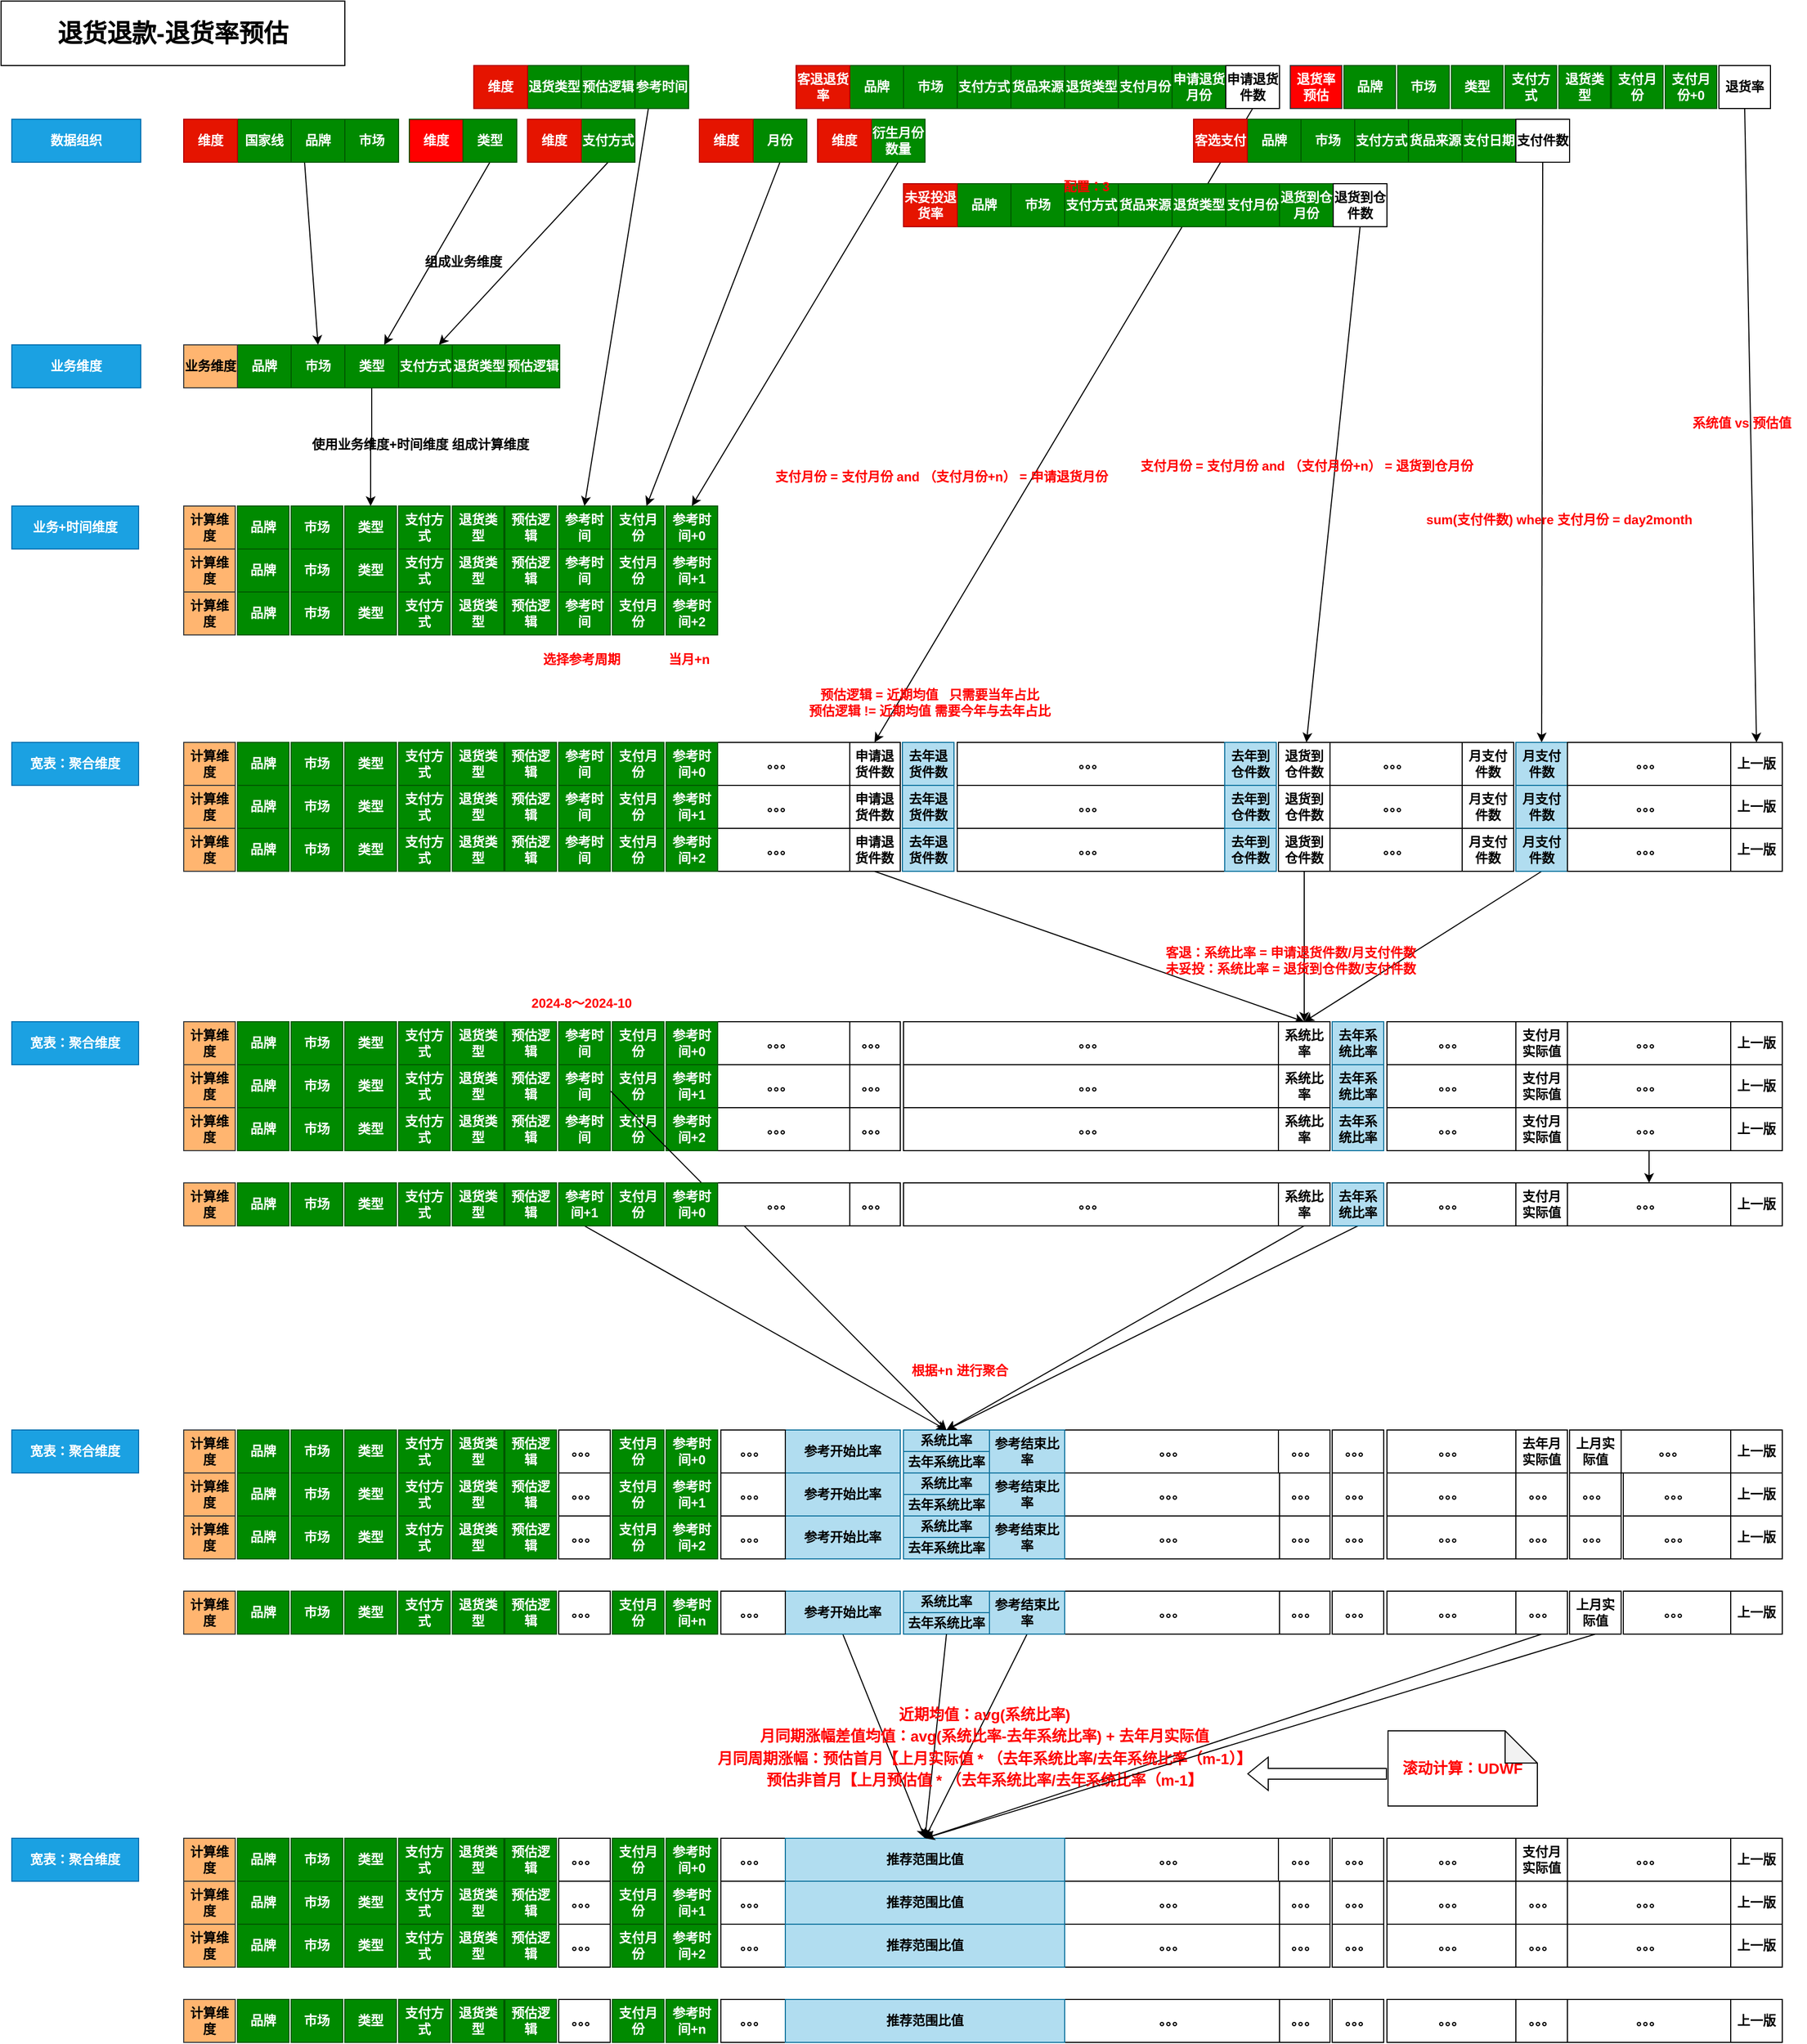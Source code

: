<mxfile version="25.0.1">
  <diagram name="第 1 页" id="IoDDTNNxHh2z7tZYtkNH">
    <mxGraphModel dx="2876" dy="1136" grid="1" gridSize="10" guides="1" tooltips="1" connect="1" arrows="1" fold="1" page="1" pageScale="1" pageWidth="827" pageHeight="1169" math="0" shadow="0">
      <root>
        <mxCell id="0" />
        <mxCell id="1" parent="0" />
        <mxCell id="_G6n0hr4s4rwrHkxoq3B-1" value="国家线" style="rounded=0;whiteSpace=wrap;html=1;fillColor=#008a00;fontColor=#ffffff;strokeColor=#005700;fontStyle=1" vertex="1" parent="1">
          <mxGeometry x="90" y="130" width="50" height="40" as="geometry" />
        </mxCell>
        <mxCell id="_G6n0hr4s4rwrHkxoq3B-69" style="rounded=0;orthogonalLoop=1;jettySize=auto;html=1;exitX=0.25;exitY=1;exitDx=0;exitDy=0;entryX=0.5;entryY=0;entryDx=0;entryDy=0;" edge="1" parent="1" source="_G6n0hr4s4rwrHkxoq3B-2" target="_G6n0hr4s4rwrHkxoq3B-34">
          <mxGeometry relative="1" as="geometry" />
        </mxCell>
        <mxCell id="_G6n0hr4s4rwrHkxoq3B-2" value="品牌" style="rounded=0;whiteSpace=wrap;html=1;fillColor=#008a00;fontColor=#ffffff;strokeColor=#005700;fontStyle=1" vertex="1" parent="1">
          <mxGeometry x="140" y="130" width="50" height="40" as="geometry" />
        </mxCell>
        <mxCell id="_G6n0hr4s4rwrHkxoq3B-3" value="市场" style="rounded=0;whiteSpace=wrap;html=1;fillColor=#008a00;fontColor=#ffffff;strokeColor=#005700;fontStyle=1" vertex="1" parent="1">
          <mxGeometry x="190" y="130" width="50" height="40" as="geometry" />
        </mxCell>
        <mxCell id="_G6n0hr4s4rwrHkxoq3B-6" value="维度" style="rounded=0;whiteSpace=wrap;html=1;fillColor=#FF0000;fontColor=#ffffff;strokeColor=#005700;fontStyle=1" vertex="1" parent="1">
          <mxGeometry x="250" y="130" width="50" height="40" as="geometry" />
        </mxCell>
        <mxCell id="_G6n0hr4s4rwrHkxoq3B-70" style="rounded=0;orthogonalLoop=1;jettySize=auto;html=1;exitX=0.5;exitY=1;exitDx=0;exitDy=0;" edge="1" parent="1" source="_G6n0hr4s4rwrHkxoq3B-7" target="_G6n0hr4s4rwrHkxoq3B-35">
          <mxGeometry relative="1" as="geometry" />
        </mxCell>
        <mxCell id="_G6n0hr4s4rwrHkxoq3B-7" value="类型" style="rounded=0;whiteSpace=wrap;html=1;fillColor=#008a00;fontColor=#ffffff;strokeColor=#005700;fontStyle=1" vertex="1" parent="1">
          <mxGeometry x="300" y="130" width="50" height="40" as="geometry" />
        </mxCell>
        <mxCell id="_G6n0hr4s4rwrHkxoq3B-10" value="维度" style="rounded=0;whiteSpace=wrap;html=1;fillColor=#e51400;fontColor=#ffffff;strokeColor=#B20000;fontStyle=1" vertex="1" parent="1">
          <mxGeometry x="40" y="130" width="50" height="40" as="geometry" />
        </mxCell>
        <mxCell id="_G6n0hr4s4rwrHkxoq3B-71" style="rounded=0;orthogonalLoop=1;jettySize=auto;html=1;exitX=0.5;exitY=1;exitDx=0;exitDy=0;entryX=0.75;entryY=0;entryDx=0;entryDy=0;" edge="1" parent="1" source="_G6n0hr4s4rwrHkxoq3B-31" target="_G6n0hr4s4rwrHkxoq3B-36">
          <mxGeometry relative="1" as="geometry" />
        </mxCell>
        <mxCell id="_G6n0hr4s4rwrHkxoq3B-31" value="支付方式" style="rounded=0;whiteSpace=wrap;html=1;fillColor=#008a00;fontColor=#ffffff;strokeColor=#005700;fontStyle=1" vertex="1" parent="1">
          <mxGeometry x="410" y="130" width="50" height="40" as="geometry" />
        </mxCell>
        <mxCell id="_G6n0hr4s4rwrHkxoq3B-32" value="维度" style="rounded=0;whiteSpace=wrap;html=1;fillColor=#e51400;fontColor=#ffffff;strokeColor=#B20000;fontStyle=1" vertex="1" parent="1">
          <mxGeometry x="360" y="130" width="50" height="40" as="geometry" />
        </mxCell>
        <mxCell id="_G6n0hr4s4rwrHkxoq3B-33" value="品牌" style="rounded=0;whiteSpace=wrap;html=1;fillColor=#008a00;fontColor=#ffffff;strokeColor=#005700;fontStyle=1" vertex="1" parent="1">
          <mxGeometry x="90" y="340" width="50" height="40" as="geometry" />
        </mxCell>
        <mxCell id="_G6n0hr4s4rwrHkxoq3B-34" value="市场" style="rounded=0;whiteSpace=wrap;html=1;fillColor=#008a00;fontColor=#ffffff;strokeColor=#005700;fontStyle=1" vertex="1" parent="1">
          <mxGeometry x="140" y="340" width="50" height="40" as="geometry" />
        </mxCell>
        <mxCell id="_G6n0hr4s4rwrHkxoq3B-91" style="edgeStyle=orthogonalEdgeStyle;rounded=0;orthogonalLoop=1;jettySize=auto;html=1;exitX=0.5;exitY=1;exitDx=0;exitDy=0;entryX=0.5;entryY=0;entryDx=0;entryDy=0;" edge="1" parent="1" source="_G6n0hr4s4rwrHkxoq3B-35" target="_G6n0hr4s4rwrHkxoq3B-78">
          <mxGeometry relative="1" as="geometry" />
        </mxCell>
        <mxCell id="_G6n0hr4s4rwrHkxoq3B-35" value="类型" style="rounded=0;whiteSpace=wrap;html=1;fillColor=#008a00;fontColor=#ffffff;strokeColor=#005700;fontStyle=1" vertex="1" parent="1">
          <mxGeometry x="190" y="340" width="50" height="40" as="geometry" />
        </mxCell>
        <mxCell id="_G6n0hr4s4rwrHkxoq3B-36" value="支付方式" style="rounded=0;whiteSpace=wrap;html=1;fillColor=#008a00;fontColor=#ffffff;strokeColor=#005700;fontStyle=1" vertex="1" parent="1">
          <mxGeometry x="240" y="340" width="50" height="40" as="geometry" />
        </mxCell>
        <mxCell id="_G6n0hr4s4rwrHkxoq3B-37" value="退货类型" style="rounded=0;whiteSpace=wrap;html=1;fillColor=#008a00;fontColor=#ffffff;strokeColor=#005700;fontStyle=1" vertex="1" parent="1">
          <mxGeometry x="290" y="340" width="50" height="40" as="geometry" />
        </mxCell>
        <mxCell id="_G6n0hr4s4rwrHkxoq3B-40" value="业务维度" style="rounded=0;whiteSpace=wrap;html=1;fillColor=#FFB570;strokeColor=#36393d;fontStyle=1" vertex="1" parent="1">
          <mxGeometry x="40" y="340" width="50" height="40" as="geometry" />
        </mxCell>
        <mxCell id="_G6n0hr4s4rwrHkxoq3B-42" value="业务维度" style="whiteSpace=wrap;html=1;fontStyle=1;fillColor=#1ba1e2;strokeColor=#006EAF;fontColor=#ffffff;" vertex="1" parent="1">
          <mxGeometry x="-120" y="340" width="120" height="40" as="geometry" />
        </mxCell>
        <mxCell id="_G6n0hr4s4rwrHkxoq3B-43" value="数据组织" style="whiteSpace=wrap;html=1;fontStyle=1;fillColor=#1ba1e2;strokeColor=#006EAF;fontColor=#ffffff;" vertex="1" parent="1">
          <mxGeometry x="-120" y="130" width="120" height="40" as="geometry" />
        </mxCell>
        <mxCell id="_G6n0hr4s4rwrHkxoq3B-44" value="&lt;span&gt;&lt;font style=&quot;font-size: 23px;&quot;&gt;退货退款-退货率预估&lt;/font&gt;&lt;/span&gt;" style="rounded=0;whiteSpace=wrap;html=1;fontStyle=1" vertex="1" parent="1">
          <mxGeometry x="-130" y="20" width="320" height="60" as="geometry" />
        </mxCell>
        <mxCell id="_G6n0hr4s4rwrHkxoq3B-45" value="品牌" style="rounded=0;whiteSpace=wrap;html=1;fillColor=#008a00;fontColor=#ffffff;strokeColor=#005700;fontStyle=1" vertex="1" parent="1">
          <mxGeometry x="660" y="80" width="50" height="40" as="geometry" />
        </mxCell>
        <mxCell id="_G6n0hr4s4rwrHkxoq3B-46" value="市场" style="rounded=0;whiteSpace=wrap;html=1;fillColor=#008a00;fontColor=#ffffff;strokeColor=#005700;fontStyle=1" vertex="1" parent="1">
          <mxGeometry x="710" y="80" width="50" height="40" as="geometry" />
        </mxCell>
        <mxCell id="_G6n0hr4s4rwrHkxoq3B-47" value="支付方式" style="rounded=0;whiteSpace=wrap;html=1;fillColor=#008a00;fontColor=#ffffff;strokeColor=#005700;fontStyle=1" vertex="1" parent="1">
          <mxGeometry x="760" y="80" width="50" height="40" as="geometry" />
        </mxCell>
        <mxCell id="_G6n0hr4s4rwrHkxoq3B-48" value="货品来源" style="rounded=0;whiteSpace=wrap;html=1;fillColor=#008a00;fontColor=#ffffff;strokeColor=#005700;fontStyle=1" vertex="1" parent="1">
          <mxGeometry x="810" y="80" width="50" height="40" as="geometry" />
        </mxCell>
        <mxCell id="_G6n0hr4s4rwrHkxoq3B-49" value="退货类型" style="rounded=0;whiteSpace=wrap;html=1;fillColor=#008a00;fontColor=#ffffff;strokeColor=#005700;fontStyle=1" vertex="1" parent="1">
          <mxGeometry x="860" y="80" width="50" height="40" as="geometry" />
        </mxCell>
        <mxCell id="_G6n0hr4s4rwrHkxoq3B-50" value="支付月份" style="rounded=0;whiteSpace=wrap;html=1;fillColor=#008a00;fontColor=#ffffff;strokeColor=#005700;fontStyle=1" vertex="1" parent="1">
          <mxGeometry x="910" y="80" width="50" height="40" as="geometry" />
        </mxCell>
        <mxCell id="_G6n0hr4s4rwrHkxoq3B-51" value="申请退货月份" style="rounded=0;whiteSpace=wrap;html=1;fillColor=#008a00;fontColor=#ffffff;strokeColor=#005700;fontStyle=1" vertex="1" parent="1">
          <mxGeometry x="960" y="80" width="50" height="40" as="geometry" />
        </mxCell>
        <mxCell id="_G6n0hr4s4rwrHkxoq3B-158" style="rounded=0;orthogonalLoop=1;jettySize=auto;html=1;exitX=0.5;exitY=1;exitDx=0;exitDy=0;entryX=0.5;entryY=0;entryDx=0;entryDy=0;" edge="1" parent="1" source="_G6n0hr4s4rwrHkxoq3B-52" target="_G6n0hr4s4rwrHkxoq3B-152">
          <mxGeometry relative="1" as="geometry" />
        </mxCell>
        <mxCell id="_G6n0hr4s4rwrHkxoq3B-52" value="申请退货件数" style="rounded=0;whiteSpace=wrap;html=1;fontStyle=1" vertex="1" parent="1">
          <mxGeometry x="1010" y="80" width="50" height="40" as="geometry" />
        </mxCell>
        <mxCell id="_G6n0hr4s4rwrHkxoq3B-53" value="客退退货率" style="rounded=0;whiteSpace=wrap;html=1;fillColor=#e51400;fontColor=#ffffff;strokeColor=#B20000;fontStyle=1" vertex="1" parent="1">
          <mxGeometry x="610" y="80" width="50" height="40" as="geometry" />
        </mxCell>
        <mxCell id="_G6n0hr4s4rwrHkxoq3B-54" value="品牌" style="rounded=0;whiteSpace=wrap;html=1;fillColor=#008a00;fontColor=#ffffff;strokeColor=#005700;fontStyle=1" vertex="1" parent="1">
          <mxGeometry x="760" y="190" width="50" height="40" as="geometry" />
        </mxCell>
        <mxCell id="_G6n0hr4s4rwrHkxoq3B-55" value="市场" style="rounded=0;whiteSpace=wrap;html=1;fillColor=#008a00;fontColor=#ffffff;strokeColor=#005700;fontStyle=1" vertex="1" parent="1">
          <mxGeometry x="810" y="190" width="50" height="40" as="geometry" />
        </mxCell>
        <mxCell id="_G6n0hr4s4rwrHkxoq3B-56" value="支付方式" style="rounded=0;whiteSpace=wrap;html=1;fillColor=#008a00;fontColor=#ffffff;strokeColor=#005700;fontStyle=1" vertex="1" parent="1">
          <mxGeometry x="860" y="190" width="50" height="40" as="geometry" />
        </mxCell>
        <mxCell id="_G6n0hr4s4rwrHkxoq3B-57" value="货品来源" style="rounded=0;whiteSpace=wrap;html=1;fillColor=#008a00;fontColor=#ffffff;strokeColor=#005700;fontStyle=1" vertex="1" parent="1">
          <mxGeometry x="910" y="190" width="50" height="40" as="geometry" />
        </mxCell>
        <mxCell id="_G6n0hr4s4rwrHkxoq3B-58" value="退货类型" style="rounded=0;whiteSpace=wrap;html=1;fillColor=#008a00;fontColor=#ffffff;strokeColor=#005700;fontStyle=1" vertex="1" parent="1">
          <mxGeometry x="960" y="190" width="50" height="40" as="geometry" />
        </mxCell>
        <mxCell id="_G6n0hr4s4rwrHkxoq3B-59" value="支付月份" style="rounded=0;whiteSpace=wrap;html=1;fillColor=#008a00;fontColor=#ffffff;strokeColor=#005700;fontStyle=1" vertex="1" parent="1">
          <mxGeometry x="1010" y="190" width="50" height="40" as="geometry" />
        </mxCell>
        <mxCell id="_G6n0hr4s4rwrHkxoq3B-60" value="退货到仓月份" style="rounded=0;whiteSpace=wrap;html=1;fillColor=#008a00;fontColor=#ffffff;strokeColor=#005700;fontStyle=1" vertex="1" parent="1">
          <mxGeometry x="1060" y="190" width="50" height="40" as="geometry" />
        </mxCell>
        <mxCell id="_G6n0hr4s4rwrHkxoq3B-167" style="rounded=0;orthogonalLoop=1;jettySize=auto;html=1;exitX=0.5;exitY=1;exitDx=0;exitDy=0;" edge="1" parent="1" source="_G6n0hr4s4rwrHkxoq3B-61" target="_G6n0hr4s4rwrHkxoq3B-166">
          <mxGeometry relative="1" as="geometry" />
        </mxCell>
        <mxCell id="_G6n0hr4s4rwrHkxoq3B-61" value="退货到仓件数" style="rounded=0;whiteSpace=wrap;html=1;fontStyle=1" vertex="1" parent="1">
          <mxGeometry x="1110" y="190" width="50" height="40" as="geometry" />
        </mxCell>
        <mxCell id="_G6n0hr4s4rwrHkxoq3B-62" value="未妥投退货率" style="rounded=0;whiteSpace=wrap;html=1;fillColor=#e51400;fontColor=#ffffff;strokeColor=#B20000;fontStyle=1" vertex="1" parent="1">
          <mxGeometry x="710" y="190" width="50" height="40" as="geometry" />
        </mxCell>
        <mxCell id="_G6n0hr4s4rwrHkxoq3B-92" style="rounded=0;orthogonalLoop=1;jettySize=auto;html=1;exitX=0.5;exitY=1;exitDx=0;exitDy=0;" edge="1" parent="1" source="_G6n0hr4s4rwrHkxoq3B-63" target="_G6n0hr4s4rwrHkxoq3B-90">
          <mxGeometry relative="1" as="geometry" />
        </mxCell>
        <mxCell id="_G6n0hr4s4rwrHkxoq3B-63" value="月份" style="rounded=0;whiteSpace=wrap;html=1;fillColor=#008a00;fontColor=#ffffff;strokeColor=#005700;fontStyle=1" vertex="1" parent="1">
          <mxGeometry x="570" y="130" width="50" height="40" as="geometry" />
        </mxCell>
        <mxCell id="_G6n0hr4s4rwrHkxoq3B-64" value="维度" style="rounded=0;whiteSpace=wrap;html=1;fillColor=#e51400;fontColor=#ffffff;strokeColor=#B20000;fontStyle=1" vertex="1" parent="1">
          <mxGeometry x="520" y="130" width="50" height="40" as="geometry" />
        </mxCell>
        <mxCell id="_G6n0hr4s4rwrHkxoq3B-75" value="&lt;b&gt;组成业务维度&lt;/b&gt;" style="text;html=1;align=center;verticalAlign=middle;resizable=0;points=[];autosize=1;strokeColor=none;fillColor=none;" vertex="1" parent="1">
          <mxGeometry x="250" y="248" width="100" height="30" as="geometry" />
        </mxCell>
        <mxCell id="_G6n0hr4s4rwrHkxoq3B-76" value="品牌" style="rounded=0;whiteSpace=wrap;html=1;fillColor=#008a00;fontColor=#ffffff;strokeColor=#005700;fontStyle=1" vertex="1" parent="1">
          <mxGeometry x="90" y="490" width="48" height="40" as="geometry" />
        </mxCell>
        <mxCell id="_G6n0hr4s4rwrHkxoq3B-77" value="市场" style="rounded=0;whiteSpace=wrap;html=1;fillColor=#008a00;fontColor=#ffffff;strokeColor=#005700;fontStyle=1" vertex="1" parent="1">
          <mxGeometry x="140" y="490" width="48" height="40" as="geometry" />
        </mxCell>
        <mxCell id="_G6n0hr4s4rwrHkxoq3B-78" value="类型" style="rounded=0;whiteSpace=wrap;html=1;fillColor=#008a00;fontColor=#ffffff;strokeColor=#005700;fontStyle=1" vertex="1" parent="1">
          <mxGeometry x="190" y="490" width="48" height="40" as="geometry" />
        </mxCell>
        <mxCell id="_G6n0hr4s4rwrHkxoq3B-79" value="支付方式" style="rounded=0;whiteSpace=wrap;html=1;fillColor=#008a00;fontColor=#ffffff;strokeColor=#005700;fontStyle=1" vertex="1" parent="1">
          <mxGeometry x="240" y="490" width="48" height="40" as="geometry" />
        </mxCell>
        <mxCell id="_G6n0hr4s4rwrHkxoq3B-80" value="退货类型" style="rounded=0;whiteSpace=wrap;html=1;fillColor=#008a00;fontColor=#ffffff;strokeColor=#005700;fontStyle=1" vertex="1" parent="1">
          <mxGeometry x="290" y="490" width="48" height="40" as="geometry" />
        </mxCell>
        <mxCell id="_G6n0hr4s4rwrHkxoq3B-81" value="计算维度" style="rounded=0;whiteSpace=wrap;html=1;fillColor=#FFB570;strokeColor=#36393d;fontStyle=1" vertex="1" parent="1">
          <mxGeometry x="40" y="490" width="48" height="40" as="geometry" />
        </mxCell>
        <mxCell id="_G6n0hr4s4rwrHkxoq3B-82" value="业务+时间维度" style="whiteSpace=wrap;html=1;fontStyle=1;fillColor=#1ba1e2;strokeColor=#006EAF;fontColor=#ffffff;" vertex="1" parent="1">
          <mxGeometry x="-120" y="490" width="118" height="40" as="geometry" />
        </mxCell>
        <mxCell id="_G6n0hr4s4rwrHkxoq3B-90" value="支付月份" style="rounded=0;whiteSpace=wrap;html=1;fillColor=#008a00;fontColor=#ffffff;strokeColor=#005700;fontStyle=1" vertex="1" parent="1">
          <mxGeometry x="439" y="490" width="48" height="40" as="geometry" />
        </mxCell>
        <mxCell id="_G6n0hr4s4rwrHkxoq3B-95" style="rounded=0;orthogonalLoop=1;jettySize=auto;html=1;exitX=0.25;exitY=1;exitDx=0;exitDy=0;entryX=0.5;entryY=0;entryDx=0;entryDy=0;" edge="1" parent="1" source="_G6n0hr4s4rwrHkxoq3B-249" target="_G6n0hr4s4rwrHkxoq3B-253">
          <mxGeometry relative="1" as="geometry" />
        </mxCell>
        <mxCell id="_G6n0hr4s4rwrHkxoq3B-93" value="退货类型" style="rounded=0;whiteSpace=wrap;html=1;fillColor=#008a00;fontColor=#ffffff;strokeColor=#005700;fontStyle=1" vertex="1" parent="1">
          <mxGeometry x="360" y="80" width="50" height="40" as="geometry" />
        </mxCell>
        <mxCell id="_G6n0hr4s4rwrHkxoq3B-94" value="维度" style="rounded=0;whiteSpace=wrap;html=1;fillColor=#e51400;fontColor=#ffffff;strokeColor=#B20000;fontStyle=1" vertex="1" parent="1">
          <mxGeometry x="310" y="80" width="50" height="40" as="geometry" />
        </mxCell>
        <mxCell id="_G6n0hr4s4rwrHkxoq3B-96" value="&lt;b&gt;使用业务维度+时间维度 组成计算维度&lt;/b&gt;" style="text;html=1;align=center;verticalAlign=middle;resizable=0;points=[];autosize=1;strokeColor=none;fillColor=none;" vertex="1" parent="1">
          <mxGeometry x="145" y="418" width="230" height="30" as="geometry" />
        </mxCell>
        <mxCell id="_G6n0hr4s4rwrHkxoq3B-100" style="rounded=0;orthogonalLoop=1;jettySize=auto;html=1;exitX=0.5;exitY=1;exitDx=0;exitDy=0;entryX=0.5;entryY=0;entryDx=0;entryDy=0;" edge="1" parent="1" source="_G6n0hr4s4rwrHkxoq3B-97" target="_G6n0hr4s4rwrHkxoq3B-99">
          <mxGeometry relative="1" as="geometry" />
        </mxCell>
        <mxCell id="_G6n0hr4s4rwrHkxoq3B-97" value="衍生月份数量" style="rounded=0;whiteSpace=wrap;html=1;fillColor=#008a00;fontColor=#ffffff;strokeColor=#005700;fontStyle=1" vertex="1" parent="1">
          <mxGeometry x="680" y="130" width="50" height="40" as="geometry" />
        </mxCell>
        <mxCell id="_G6n0hr4s4rwrHkxoq3B-98" value="维度" style="rounded=0;whiteSpace=wrap;html=1;fillColor=#e51400;fontColor=#ffffff;strokeColor=#B20000;fontStyle=1" vertex="1" parent="1">
          <mxGeometry x="630" y="130" width="50" height="40" as="geometry" />
        </mxCell>
        <mxCell id="_G6n0hr4s4rwrHkxoq3B-99" value="参考时间+0" style="rounded=0;whiteSpace=wrap;html=1;fillColor=#008a00;fontColor=#ffffff;strokeColor=#005700;fontStyle=1" vertex="1" parent="1">
          <mxGeometry x="489" y="490" width="48" height="40" as="geometry" />
        </mxCell>
        <mxCell id="_G6n0hr4s4rwrHkxoq3B-101" value="品牌" style="rounded=0;whiteSpace=wrap;html=1;fillColor=#008a00;fontColor=#ffffff;strokeColor=#005700;fontStyle=1" vertex="1" parent="1">
          <mxGeometry x="90" y="530" width="48" height="40" as="geometry" />
        </mxCell>
        <mxCell id="_G6n0hr4s4rwrHkxoq3B-102" value="市场" style="rounded=0;whiteSpace=wrap;html=1;fillColor=#008a00;fontColor=#ffffff;strokeColor=#005700;fontStyle=1" vertex="1" parent="1">
          <mxGeometry x="140" y="530" width="48" height="40" as="geometry" />
        </mxCell>
        <mxCell id="_G6n0hr4s4rwrHkxoq3B-103" value="类型" style="rounded=0;whiteSpace=wrap;html=1;fillColor=#008a00;fontColor=#ffffff;strokeColor=#005700;fontStyle=1" vertex="1" parent="1">
          <mxGeometry x="190" y="530" width="48" height="40" as="geometry" />
        </mxCell>
        <mxCell id="_G6n0hr4s4rwrHkxoq3B-104" value="支付方式" style="rounded=0;whiteSpace=wrap;html=1;fillColor=#008a00;fontColor=#ffffff;strokeColor=#005700;fontStyle=1" vertex="1" parent="1">
          <mxGeometry x="240" y="530" width="48" height="40" as="geometry" />
        </mxCell>
        <mxCell id="_G6n0hr4s4rwrHkxoq3B-105" value="退货类型" style="rounded=0;whiteSpace=wrap;html=1;fillColor=#008a00;fontColor=#ffffff;strokeColor=#005700;fontStyle=1" vertex="1" parent="1">
          <mxGeometry x="290" y="530" width="48" height="40" as="geometry" />
        </mxCell>
        <mxCell id="_G6n0hr4s4rwrHkxoq3B-106" value="计算维度" style="rounded=0;whiteSpace=wrap;html=1;fillColor=#FFB570;strokeColor=#36393d;fontStyle=1" vertex="1" parent="1">
          <mxGeometry x="40" y="530" width="48" height="40" as="geometry" />
        </mxCell>
        <mxCell id="_G6n0hr4s4rwrHkxoq3B-107" value="支付月份" style="rounded=0;whiteSpace=wrap;html=1;fillColor=#008a00;fontColor=#ffffff;strokeColor=#005700;fontStyle=1" vertex="1" parent="1">
          <mxGeometry x="439" y="530" width="48" height="40" as="geometry" />
        </mxCell>
        <mxCell id="_G6n0hr4s4rwrHkxoq3B-108" value="参考时间+1" style="rounded=0;whiteSpace=wrap;html=1;fillColor=#008a00;fontColor=#ffffff;strokeColor=#005700;fontStyle=1" vertex="1" parent="1">
          <mxGeometry x="489" y="530" width="48" height="40" as="geometry" />
        </mxCell>
        <mxCell id="_G6n0hr4s4rwrHkxoq3B-109" value="品牌" style="rounded=0;whiteSpace=wrap;html=1;fillColor=#008a00;fontColor=#ffffff;strokeColor=#005700;fontStyle=1" vertex="1" parent="1">
          <mxGeometry x="90" y="570" width="48" height="40" as="geometry" />
        </mxCell>
        <mxCell id="_G6n0hr4s4rwrHkxoq3B-110" value="市场" style="rounded=0;whiteSpace=wrap;html=1;fillColor=#008a00;fontColor=#ffffff;strokeColor=#005700;fontStyle=1" vertex="1" parent="1">
          <mxGeometry x="140" y="570" width="48" height="40" as="geometry" />
        </mxCell>
        <mxCell id="_G6n0hr4s4rwrHkxoq3B-111" value="类型" style="rounded=0;whiteSpace=wrap;html=1;fillColor=#008a00;fontColor=#ffffff;strokeColor=#005700;fontStyle=1" vertex="1" parent="1">
          <mxGeometry x="190" y="570" width="48" height="40" as="geometry" />
        </mxCell>
        <mxCell id="_G6n0hr4s4rwrHkxoq3B-112" value="支付方式" style="rounded=0;whiteSpace=wrap;html=1;fillColor=#008a00;fontColor=#ffffff;strokeColor=#005700;fontStyle=1" vertex="1" parent="1">
          <mxGeometry x="240" y="570" width="48" height="40" as="geometry" />
        </mxCell>
        <mxCell id="_G6n0hr4s4rwrHkxoq3B-113" value="退货类型" style="rounded=0;whiteSpace=wrap;html=1;fillColor=#008a00;fontColor=#ffffff;strokeColor=#005700;fontStyle=1" vertex="1" parent="1">
          <mxGeometry x="290" y="570" width="48" height="40" as="geometry" />
        </mxCell>
        <mxCell id="_G6n0hr4s4rwrHkxoq3B-114" value="计算维度" style="rounded=0;whiteSpace=wrap;html=1;fillColor=#FFB570;strokeColor=#36393d;fontStyle=1" vertex="1" parent="1">
          <mxGeometry x="40" y="570" width="48" height="40" as="geometry" />
        </mxCell>
        <mxCell id="_G6n0hr4s4rwrHkxoq3B-115" value="支付月份" style="rounded=0;whiteSpace=wrap;html=1;fillColor=#008a00;fontColor=#ffffff;strokeColor=#005700;fontStyle=1" vertex="1" parent="1">
          <mxGeometry x="439" y="570" width="48" height="40" as="geometry" />
        </mxCell>
        <mxCell id="_G6n0hr4s4rwrHkxoq3B-116" value="参考时间+2" style="rounded=0;whiteSpace=wrap;html=1;fillColor=#008a00;fontColor=#ffffff;strokeColor=#005700;fontStyle=1" vertex="1" parent="1">
          <mxGeometry x="489" y="570" width="48" height="40" as="geometry" />
        </mxCell>
        <mxCell id="_G6n0hr4s4rwrHkxoq3B-117" value="&lt;b&gt;&lt;font color=&quot;#ff0000&quot;&gt;配置：3&lt;/font&gt;&lt;/b&gt;" style="text;html=1;align=center;verticalAlign=middle;resizable=0;points=[];autosize=1;strokeColor=none;fillColor=none;" vertex="1" parent="1">
          <mxGeometry x="845" y="178" width="70" height="30" as="geometry" />
        </mxCell>
        <mxCell id="_G6n0hr4s4rwrHkxoq3B-118" value="品牌" style="rounded=0;whiteSpace=wrap;html=1;fillColor=#008a00;fontColor=#ffffff;strokeColor=#005700;fontStyle=1" vertex="1" parent="1">
          <mxGeometry x="1030" y="130" width="50" height="40" as="geometry" />
        </mxCell>
        <mxCell id="_G6n0hr4s4rwrHkxoq3B-119" value="市场" style="rounded=0;whiteSpace=wrap;html=1;fillColor=#008a00;fontColor=#ffffff;strokeColor=#005700;fontStyle=1" vertex="1" parent="1">
          <mxGeometry x="1080" y="130" width="50" height="40" as="geometry" />
        </mxCell>
        <mxCell id="_G6n0hr4s4rwrHkxoq3B-120" value="支付方式" style="rounded=0;whiteSpace=wrap;html=1;fillColor=#008a00;fontColor=#ffffff;strokeColor=#005700;fontStyle=1" vertex="1" parent="1">
          <mxGeometry x="1130" y="130" width="50" height="40" as="geometry" />
        </mxCell>
        <mxCell id="_G6n0hr4s4rwrHkxoq3B-121" value="货品来源" style="rounded=0;whiteSpace=wrap;html=1;fillColor=#008a00;fontColor=#ffffff;strokeColor=#005700;fontStyle=1" vertex="1" parent="1">
          <mxGeometry x="1180" y="130" width="50" height="40" as="geometry" />
        </mxCell>
        <mxCell id="_G6n0hr4s4rwrHkxoq3B-122" value="支付日期" style="rounded=0;whiteSpace=wrap;html=1;fillColor=#008a00;fontColor=#ffffff;strokeColor=#005700;fontStyle=1" vertex="1" parent="1">
          <mxGeometry x="1230" y="130" width="50" height="40" as="geometry" />
        </mxCell>
        <mxCell id="_G6n0hr4s4rwrHkxoq3B-159" style="rounded=0;orthogonalLoop=1;jettySize=auto;html=1;exitX=0.5;exitY=1;exitDx=0;exitDy=0;entryX=0.5;entryY=0;entryDx=0;entryDy=0;" edge="1" parent="1" source="_G6n0hr4s4rwrHkxoq3B-125" target="_G6n0hr4s4rwrHkxoq3B-155">
          <mxGeometry relative="1" as="geometry" />
        </mxCell>
        <mxCell id="_G6n0hr4s4rwrHkxoq3B-125" value="支付件数" style="rounded=0;whiteSpace=wrap;html=1;fontStyle=1" vertex="1" parent="1">
          <mxGeometry x="1280" y="130" width="50" height="40" as="geometry" />
        </mxCell>
        <mxCell id="_G6n0hr4s4rwrHkxoq3B-126" value="客选支付" style="rounded=0;whiteSpace=wrap;html=1;fillColor=#e51400;fontColor=#ffffff;strokeColor=#B20000;fontStyle=1" vertex="1" parent="1">
          <mxGeometry x="980" y="130" width="50" height="40" as="geometry" />
        </mxCell>
        <mxCell id="_G6n0hr4s4rwrHkxoq3B-127" value="品牌" style="rounded=0;whiteSpace=wrap;html=1;fillColor=#008a00;fontColor=#ffffff;strokeColor=#005700;fontStyle=1" vertex="1" parent="1">
          <mxGeometry x="90" y="710" width="48" height="40" as="geometry" />
        </mxCell>
        <mxCell id="_G6n0hr4s4rwrHkxoq3B-128" value="市场" style="rounded=0;whiteSpace=wrap;html=1;fillColor=#008a00;fontColor=#ffffff;strokeColor=#005700;fontStyle=1" vertex="1" parent="1">
          <mxGeometry x="140" y="710" width="48" height="40" as="geometry" />
        </mxCell>
        <mxCell id="_G6n0hr4s4rwrHkxoq3B-129" value="类型" style="rounded=0;whiteSpace=wrap;html=1;fillColor=#008a00;fontColor=#ffffff;strokeColor=#005700;fontStyle=1" vertex="1" parent="1">
          <mxGeometry x="190" y="710" width="48" height="40" as="geometry" />
        </mxCell>
        <mxCell id="_G6n0hr4s4rwrHkxoq3B-130" value="支付方式" style="rounded=0;whiteSpace=wrap;html=1;fillColor=#008a00;fontColor=#ffffff;strokeColor=#005700;fontStyle=1" vertex="1" parent="1">
          <mxGeometry x="240" y="710" width="48" height="40" as="geometry" />
        </mxCell>
        <mxCell id="_G6n0hr4s4rwrHkxoq3B-131" value="退货类型" style="rounded=0;whiteSpace=wrap;html=1;fillColor=#008a00;fontColor=#ffffff;strokeColor=#005700;fontStyle=1" vertex="1" parent="1">
          <mxGeometry x="290" y="710" width="48" height="40" as="geometry" />
        </mxCell>
        <mxCell id="_G6n0hr4s4rwrHkxoq3B-132" value="计算维度" style="rounded=0;whiteSpace=wrap;html=1;fillColor=#FFB570;strokeColor=#36393d;fontStyle=1" vertex="1" parent="1">
          <mxGeometry x="40" y="710" width="48" height="40" as="geometry" />
        </mxCell>
        <mxCell id="_G6n0hr4s4rwrHkxoq3B-133" value="宽表：聚合维度" style="whiteSpace=wrap;html=1;fontStyle=1;fillColor=#1ba1e2;strokeColor=#006EAF;fontColor=#ffffff;" vertex="1" parent="1">
          <mxGeometry x="-120" y="710" width="118" height="40" as="geometry" />
        </mxCell>
        <mxCell id="_G6n0hr4s4rwrHkxoq3B-136" value="品牌" style="rounded=0;whiteSpace=wrap;html=1;fillColor=#008a00;fontColor=#ffffff;strokeColor=#005700;fontStyle=1" vertex="1" parent="1">
          <mxGeometry x="90" y="750" width="48" height="40" as="geometry" />
        </mxCell>
        <mxCell id="_G6n0hr4s4rwrHkxoq3B-137" value="市场" style="rounded=0;whiteSpace=wrap;html=1;fillColor=#008a00;fontColor=#ffffff;strokeColor=#005700;fontStyle=1" vertex="1" parent="1">
          <mxGeometry x="140" y="750" width="48" height="40" as="geometry" />
        </mxCell>
        <mxCell id="_G6n0hr4s4rwrHkxoq3B-138" value="类型" style="rounded=0;whiteSpace=wrap;html=1;fillColor=#008a00;fontColor=#ffffff;strokeColor=#005700;fontStyle=1" vertex="1" parent="1">
          <mxGeometry x="190" y="750" width="48" height="40" as="geometry" />
        </mxCell>
        <mxCell id="_G6n0hr4s4rwrHkxoq3B-139" value="支付方式" style="rounded=0;whiteSpace=wrap;html=1;fillColor=#008a00;fontColor=#ffffff;strokeColor=#005700;fontStyle=1" vertex="1" parent="1">
          <mxGeometry x="240" y="750" width="48" height="40" as="geometry" />
        </mxCell>
        <mxCell id="_G6n0hr4s4rwrHkxoq3B-140" value="退货类型" style="rounded=0;whiteSpace=wrap;html=1;fillColor=#008a00;fontColor=#ffffff;strokeColor=#005700;fontStyle=1" vertex="1" parent="1">
          <mxGeometry x="290" y="750" width="48" height="40" as="geometry" />
        </mxCell>
        <mxCell id="_G6n0hr4s4rwrHkxoq3B-141" value="计算维度" style="rounded=0;whiteSpace=wrap;html=1;fillColor=#FFB570;strokeColor=#36393d;fontStyle=1" vertex="1" parent="1">
          <mxGeometry x="40" y="750" width="48" height="40" as="geometry" />
        </mxCell>
        <mxCell id="_G6n0hr4s4rwrHkxoq3B-144" value="品牌" style="rounded=0;whiteSpace=wrap;html=1;fillColor=#008a00;fontColor=#ffffff;strokeColor=#005700;fontStyle=1" vertex="1" parent="1">
          <mxGeometry x="90" y="790" width="48" height="40" as="geometry" />
        </mxCell>
        <mxCell id="_G6n0hr4s4rwrHkxoq3B-145" value="市场" style="rounded=0;whiteSpace=wrap;html=1;fillColor=#008a00;fontColor=#ffffff;strokeColor=#005700;fontStyle=1" vertex="1" parent="1">
          <mxGeometry x="140" y="790" width="48" height="40" as="geometry" />
        </mxCell>
        <mxCell id="_G6n0hr4s4rwrHkxoq3B-146" value="类型" style="rounded=0;whiteSpace=wrap;html=1;fillColor=#008a00;fontColor=#ffffff;strokeColor=#005700;fontStyle=1" vertex="1" parent="1">
          <mxGeometry x="190" y="790" width="48" height="40" as="geometry" />
        </mxCell>
        <mxCell id="_G6n0hr4s4rwrHkxoq3B-147" value="支付方式" style="rounded=0;whiteSpace=wrap;html=1;fillColor=#008a00;fontColor=#ffffff;strokeColor=#005700;fontStyle=1" vertex="1" parent="1">
          <mxGeometry x="240" y="790" width="48" height="40" as="geometry" />
        </mxCell>
        <mxCell id="_G6n0hr4s4rwrHkxoq3B-148" value="退货类型" style="rounded=0;whiteSpace=wrap;html=1;fillColor=#008a00;fontColor=#ffffff;strokeColor=#005700;fontStyle=1" vertex="1" parent="1">
          <mxGeometry x="290" y="790" width="48" height="40" as="geometry" />
        </mxCell>
        <mxCell id="_G6n0hr4s4rwrHkxoq3B-149" value="计算维度" style="rounded=0;whiteSpace=wrap;html=1;fillColor=#FFB570;strokeColor=#36393d;fontStyle=1" vertex="1" parent="1">
          <mxGeometry x="40" y="790" width="48" height="40" as="geometry" />
        </mxCell>
        <mxCell id="_G6n0hr4s4rwrHkxoq3B-152" value="申请退货件数" style="rounded=0;whiteSpace=wrap;html=1;fontStyle=1" vertex="1" parent="1">
          <mxGeometry x="659" y="710" width="48" height="40" as="geometry" />
        </mxCell>
        <mxCell id="_G6n0hr4s4rwrHkxoq3B-153" value="申请退货件数" style="rounded=0;whiteSpace=wrap;html=1;fontStyle=1" vertex="1" parent="1">
          <mxGeometry x="659" y="750" width="48" height="40" as="geometry" />
        </mxCell>
        <mxCell id="_G6n0hr4s4rwrHkxoq3B-244" style="rounded=0;orthogonalLoop=1;jettySize=auto;html=1;exitX=0.5;exitY=1;exitDx=0;exitDy=0;entryX=0.5;entryY=0;entryDx=0;entryDy=0;" edge="1" parent="1" source="_G6n0hr4s4rwrHkxoq3B-154" target="_G6n0hr4s4rwrHkxoq3B-228">
          <mxGeometry relative="1" as="geometry" />
        </mxCell>
        <mxCell id="_G6n0hr4s4rwrHkxoq3B-154" value="申请退货件数" style="rounded=0;whiteSpace=wrap;html=1;fontStyle=1" vertex="1" parent="1">
          <mxGeometry x="659" y="790" width="48" height="40" as="geometry" />
        </mxCell>
        <mxCell id="_G6n0hr4s4rwrHkxoq3B-155" value="月支付件数" style="rounded=0;whiteSpace=wrap;html=1;fontStyle=1;fillColor=#b1ddf0;strokeColor=#10739e;" vertex="1" parent="1">
          <mxGeometry x="1280" y="710" width="48" height="40" as="geometry" />
        </mxCell>
        <mxCell id="_G6n0hr4s4rwrHkxoq3B-160" value="。。。" style="rounded=0;whiteSpace=wrap;html=1;fontStyle=1" vertex="1" parent="1">
          <mxGeometry x="530" y="710" width="130" height="40" as="geometry" />
        </mxCell>
        <mxCell id="_G6n0hr4s4rwrHkxoq3B-161" value="。。。" style="rounded=0;whiteSpace=wrap;html=1;fontStyle=1" vertex="1" parent="1">
          <mxGeometry x="530" y="750" width="130" height="40" as="geometry" />
        </mxCell>
        <mxCell id="_G6n0hr4s4rwrHkxoq3B-162" value="。。。" style="rounded=0;whiteSpace=wrap;html=1;fontStyle=1" vertex="1" parent="1">
          <mxGeometry x="530" y="790" width="130" height="40" as="geometry" />
        </mxCell>
        <mxCell id="_G6n0hr4s4rwrHkxoq3B-163" value="&lt;b&gt;&lt;font color=&quot;#ff0000&quot;&gt;支付月份 = 支付月份 and （支付月份+n） = 申请退货月份&lt;/font&gt;&lt;/b&gt;" style="text;html=1;align=center;verticalAlign=middle;resizable=0;points=[];autosize=1;strokeColor=none;fillColor=none;" vertex="1" parent="1">
          <mxGeometry x="580" y="448" width="330" height="30" as="geometry" />
        </mxCell>
        <mxCell id="_G6n0hr4s4rwrHkxoq3B-164" value="&lt;b&gt;&lt;font color=&quot;#ff0000&quot;&gt;sum(支付件数) where 支付月份 = day2month&lt;/font&gt;&lt;/b&gt;" style="text;html=1;align=center;verticalAlign=middle;resizable=0;points=[];autosize=1;strokeColor=none;fillColor=none;" vertex="1" parent="1">
          <mxGeometry x="1185" y="488" width="270" height="30" as="geometry" />
        </mxCell>
        <mxCell id="_G6n0hr4s4rwrHkxoq3B-165" value="。。。" style="rounded=0;whiteSpace=wrap;html=1;fontStyle=1" vertex="1" parent="1">
          <mxGeometry x="760" y="710" width="250" height="40" as="geometry" />
        </mxCell>
        <mxCell id="_G6n0hr4s4rwrHkxoq3B-166" value="退货到仓件数" style="rounded=0;whiteSpace=wrap;html=1;fontStyle=1" vertex="1" parent="1">
          <mxGeometry x="1059" y="710" width="48" height="40" as="geometry" />
        </mxCell>
        <mxCell id="_G6n0hr4s4rwrHkxoq3B-168" value="。。。" style="rounded=0;whiteSpace=wrap;html=1;fontStyle=1" vertex="1" parent="1">
          <mxGeometry x="1107" y="710" width="123" height="40" as="geometry" />
        </mxCell>
        <mxCell id="_G6n0hr4s4rwrHkxoq3B-169" value="。。。" style="rounded=0;whiteSpace=wrap;html=1;fontStyle=1" vertex="1" parent="1">
          <mxGeometry x="1328" y="710" width="152" height="40" as="geometry" />
        </mxCell>
        <mxCell id="_G6n0hr4s4rwrHkxoq3B-170" value="上一版" style="rounded=0;whiteSpace=wrap;html=1;fontStyle=1" vertex="1" parent="1">
          <mxGeometry x="1480" y="710" width="48" height="40" as="geometry" />
        </mxCell>
        <mxCell id="_G6n0hr4s4rwrHkxoq3B-171" value="月支付件数" style="rounded=0;whiteSpace=wrap;html=1;fontStyle=1;fillColor=#b1ddf0;strokeColor=#10739e;" vertex="1" parent="1">
          <mxGeometry x="1280" y="750" width="48" height="40" as="geometry" />
        </mxCell>
        <mxCell id="_G6n0hr4s4rwrHkxoq3B-172" value="。。。" style="rounded=0;whiteSpace=wrap;html=1;fontStyle=1" vertex="1" parent="1">
          <mxGeometry x="760" y="750" width="250" height="40" as="geometry" />
        </mxCell>
        <mxCell id="_G6n0hr4s4rwrHkxoq3B-173" value="退货到仓件数" style="rounded=0;whiteSpace=wrap;html=1;fontStyle=1" vertex="1" parent="1">
          <mxGeometry x="1059" y="750" width="48" height="40" as="geometry" />
        </mxCell>
        <mxCell id="_G6n0hr4s4rwrHkxoq3B-174" value="。。。" style="rounded=0;whiteSpace=wrap;html=1;fontStyle=1" vertex="1" parent="1">
          <mxGeometry x="1107" y="750" width="123" height="40" as="geometry" />
        </mxCell>
        <mxCell id="_G6n0hr4s4rwrHkxoq3B-175" value="。。。" style="rounded=0;whiteSpace=wrap;html=1;fontStyle=1" vertex="1" parent="1">
          <mxGeometry x="1328" y="750" width="152" height="40" as="geometry" />
        </mxCell>
        <mxCell id="_G6n0hr4s4rwrHkxoq3B-176" value="上一版" style="rounded=0;whiteSpace=wrap;html=1;fontStyle=1" vertex="1" parent="1">
          <mxGeometry x="1480" y="750" width="48" height="40" as="geometry" />
        </mxCell>
        <mxCell id="_G6n0hr4s4rwrHkxoq3B-246" style="rounded=0;orthogonalLoop=1;jettySize=auto;html=1;exitX=0.5;exitY=1;exitDx=0;exitDy=0;entryX=0.5;entryY=0;entryDx=0;entryDy=0;" edge="1" parent="1" source="_G6n0hr4s4rwrHkxoq3B-177" target="_G6n0hr4s4rwrHkxoq3B-228">
          <mxGeometry relative="1" as="geometry" />
        </mxCell>
        <mxCell id="_G6n0hr4s4rwrHkxoq3B-177" value="月支付件数" style="rounded=0;whiteSpace=wrap;html=1;fontStyle=1;fillColor=#b1ddf0;strokeColor=#10739e;" vertex="1" parent="1">
          <mxGeometry x="1280" y="790" width="48" height="40" as="geometry" />
        </mxCell>
        <mxCell id="_G6n0hr4s4rwrHkxoq3B-178" value="。。。" style="rounded=0;whiteSpace=wrap;html=1;fontStyle=1" vertex="1" parent="1">
          <mxGeometry x="760" y="790" width="250" height="40" as="geometry" />
        </mxCell>
        <mxCell id="_G6n0hr4s4rwrHkxoq3B-245" style="rounded=0;orthogonalLoop=1;jettySize=auto;html=1;exitX=0.5;exitY=1;exitDx=0;exitDy=0;" edge="1" parent="1" source="_G6n0hr4s4rwrHkxoq3B-179" target="_G6n0hr4s4rwrHkxoq3B-228">
          <mxGeometry relative="1" as="geometry" />
        </mxCell>
        <mxCell id="_G6n0hr4s4rwrHkxoq3B-179" value="退货到仓件数" style="rounded=0;whiteSpace=wrap;html=1;fontStyle=1" vertex="1" parent="1">
          <mxGeometry x="1059" y="790" width="48" height="40" as="geometry" />
        </mxCell>
        <mxCell id="_G6n0hr4s4rwrHkxoq3B-180" value="。。。" style="rounded=0;whiteSpace=wrap;html=1;fontStyle=1" vertex="1" parent="1">
          <mxGeometry x="1107" y="790" width="123" height="40" as="geometry" />
        </mxCell>
        <mxCell id="_G6n0hr4s4rwrHkxoq3B-181" value="。。。" style="rounded=0;whiteSpace=wrap;html=1;fontStyle=1" vertex="1" parent="1">
          <mxGeometry x="1328" y="790" width="152" height="40" as="geometry" />
        </mxCell>
        <mxCell id="_G6n0hr4s4rwrHkxoq3B-182" value="上一版" style="rounded=0;whiteSpace=wrap;html=1;fontStyle=1" vertex="1" parent="1">
          <mxGeometry x="1480" y="790" width="48" height="40" as="geometry" />
        </mxCell>
        <mxCell id="_G6n0hr4s4rwrHkxoq3B-183" value="品牌" style="rounded=0;whiteSpace=wrap;html=1;fillColor=#008a00;fontColor=#ffffff;strokeColor=#005700;fontStyle=1" vertex="1" parent="1">
          <mxGeometry x="1120" y="80" width="48" height="40" as="geometry" />
        </mxCell>
        <mxCell id="_G6n0hr4s4rwrHkxoq3B-184" value="市场" style="rounded=0;whiteSpace=wrap;html=1;fillColor=#008a00;fontColor=#ffffff;strokeColor=#005700;fontStyle=1" vertex="1" parent="1">
          <mxGeometry x="1170" y="80" width="48" height="40" as="geometry" />
        </mxCell>
        <mxCell id="_G6n0hr4s4rwrHkxoq3B-185" value="类型" style="rounded=0;whiteSpace=wrap;html=1;fillColor=#008a00;fontColor=#ffffff;strokeColor=#005700;fontStyle=1" vertex="1" parent="1">
          <mxGeometry x="1220" y="80" width="48" height="40" as="geometry" />
        </mxCell>
        <mxCell id="_G6n0hr4s4rwrHkxoq3B-186" value="支付方式" style="rounded=0;whiteSpace=wrap;html=1;fillColor=#008a00;fontColor=#ffffff;strokeColor=#005700;fontStyle=1" vertex="1" parent="1">
          <mxGeometry x="1270" y="80" width="48" height="40" as="geometry" />
        </mxCell>
        <mxCell id="_G6n0hr4s4rwrHkxoq3B-187" value="退货类型" style="rounded=0;whiteSpace=wrap;html=1;fillColor=#008a00;fontColor=#ffffff;strokeColor=#005700;fontStyle=1" vertex="1" parent="1">
          <mxGeometry x="1320" y="80" width="48" height="40" as="geometry" />
        </mxCell>
        <mxCell id="_G6n0hr4s4rwrHkxoq3B-188" value="&lt;font color=&quot;#ffffff&quot;&gt;退货率预估&lt;/font&gt;" style="rounded=0;whiteSpace=wrap;html=1;fillColor=#FF0000;strokeColor=#36393d;fontStyle=1" vertex="1" parent="1">
          <mxGeometry x="1070" y="80" width="48" height="40" as="geometry" />
        </mxCell>
        <mxCell id="_G6n0hr4s4rwrHkxoq3B-189" value="支付月份" style="rounded=0;whiteSpace=wrap;html=1;fillColor=#008a00;fontColor=#ffffff;strokeColor=#005700;fontStyle=1" vertex="1" parent="1">
          <mxGeometry x="1369" y="80" width="48" height="40" as="geometry" />
        </mxCell>
        <mxCell id="_G6n0hr4s4rwrHkxoq3B-190" value="支付月份+0" style="rounded=0;whiteSpace=wrap;html=1;fillColor=#008a00;fontColor=#ffffff;strokeColor=#005700;fontStyle=1" vertex="1" parent="1">
          <mxGeometry x="1419" y="80" width="48" height="40" as="geometry" />
        </mxCell>
        <mxCell id="_G6n0hr4s4rwrHkxoq3B-192" style="rounded=0;orthogonalLoop=1;jettySize=auto;html=1;exitX=0.5;exitY=1;exitDx=0;exitDy=0;entryX=0.5;entryY=0;entryDx=0;entryDy=0;" edge="1" parent="1" source="_G6n0hr4s4rwrHkxoq3B-191" target="_G6n0hr4s4rwrHkxoq3B-170">
          <mxGeometry relative="1" as="geometry" />
        </mxCell>
        <mxCell id="_G6n0hr4s4rwrHkxoq3B-191" value="退货率" style="rounded=0;whiteSpace=wrap;html=1;fontStyle=1" vertex="1" parent="1">
          <mxGeometry x="1469" y="80" width="48" height="40" as="geometry" />
        </mxCell>
        <mxCell id="_G6n0hr4s4rwrHkxoq3B-193" value="&lt;b&gt;&lt;font color=&quot;#ff0000&quot;&gt;支付月份 = 支付月份 and （支付月份+n） = 退货到仓月份&lt;/font&gt;&lt;/b&gt;" style="text;html=1;align=center;verticalAlign=middle;resizable=0;points=[];autosize=1;strokeColor=none;fillColor=none;" vertex="1" parent="1">
          <mxGeometry x="920" y="438" width="330" height="30" as="geometry" />
        </mxCell>
        <mxCell id="_G6n0hr4s4rwrHkxoq3B-194" value="&lt;font color=&quot;#ff0000&quot;&gt;&lt;b&gt;系统值 vs 预估值&lt;/b&gt;&lt;/font&gt;" style="text;html=1;align=center;verticalAlign=middle;resizable=0;points=[];autosize=1;strokeColor=none;fillColor=none;" vertex="1" parent="1">
          <mxGeometry x="1430" y="398" width="120" height="30" as="geometry" />
        </mxCell>
        <mxCell id="_G6n0hr4s4rwrHkxoq3B-201" value="宽表：聚合维度" style="whiteSpace=wrap;html=1;fontStyle=1;fillColor=#1ba1e2;strokeColor=#006EAF;fontColor=#ffffff;" vertex="1" parent="1">
          <mxGeometry x="-120" y="970" width="118" height="40" as="geometry" />
        </mxCell>
        <mxCell id="_G6n0hr4s4rwrHkxoq3B-220" value="。。。" style="rounded=0;whiteSpace=wrap;html=1;fontStyle=1" vertex="1" parent="1">
          <mxGeometry x="659" y="970" width="48" height="40" as="geometry" />
        </mxCell>
        <mxCell id="_G6n0hr4s4rwrHkxoq3B-221" value="。。。" style="rounded=0;whiteSpace=wrap;html=1;fontStyle=1" vertex="1" parent="1">
          <mxGeometry x="659" y="1010" width="48" height="40" as="geometry" />
        </mxCell>
        <mxCell id="_G6n0hr4s4rwrHkxoq3B-222" value="。。。" style="rounded=0;whiteSpace=wrap;html=1;fontStyle=1" vertex="1" parent="1">
          <mxGeometry x="659" y="1050" width="48" height="40" as="geometry" />
        </mxCell>
        <mxCell id="_G6n0hr4s4rwrHkxoq3B-223" value="支付月实际值" style="rounded=0;whiteSpace=wrap;html=1;fontStyle=1" vertex="1" parent="1">
          <mxGeometry x="1280" y="970" width="48" height="40" as="geometry" />
        </mxCell>
        <mxCell id="_G6n0hr4s4rwrHkxoq3B-227" value="。。。" style="rounded=0;whiteSpace=wrap;html=1;fontStyle=1" vertex="1" parent="1">
          <mxGeometry x="710" y="970" width="350" height="40" as="geometry" />
        </mxCell>
        <mxCell id="_G6n0hr4s4rwrHkxoq3B-228" value="系统比率" style="rounded=0;whiteSpace=wrap;html=1;fontStyle=1" vertex="1" parent="1">
          <mxGeometry x="1059" y="970" width="48" height="40" as="geometry" />
        </mxCell>
        <mxCell id="_G6n0hr4s4rwrHkxoq3B-229" value="。。。" style="rounded=0;whiteSpace=wrap;html=1;fontStyle=1" vertex="1" parent="1">
          <mxGeometry x="1160" y="970" width="120" height="40" as="geometry" />
        </mxCell>
        <mxCell id="_G6n0hr4s4rwrHkxoq3B-230" value="。。。" style="rounded=0;whiteSpace=wrap;html=1;fontStyle=1" vertex="1" parent="1">
          <mxGeometry x="1328" y="970" width="152" height="40" as="geometry" />
        </mxCell>
        <mxCell id="_G6n0hr4s4rwrHkxoq3B-231" value="上一版" style="rounded=0;whiteSpace=wrap;html=1;fontStyle=1" vertex="1" parent="1">
          <mxGeometry x="1480" y="970" width="48" height="40" as="geometry" />
        </mxCell>
        <mxCell id="_G6n0hr4s4rwrHkxoq3B-821" value="" style="edgeStyle=orthogonalEdgeStyle;rounded=0;orthogonalLoop=1;jettySize=auto;html=1;" edge="1" parent="1" source="_G6n0hr4s4rwrHkxoq3B-232" target="_G6n0hr4s4rwrHkxoq3B-400">
          <mxGeometry relative="1" as="geometry" />
        </mxCell>
        <mxCell id="_G6n0hr4s4rwrHkxoq3B-232" value="支付月实际值" style="rounded=0;whiteSpace=wrap;html=1;fontStyle=1" vertex="1" parent="1">
          <mxGeometry x="1280" y="1010" width="48" height="40" as="geometry" />
        </mxCell>
        <mxCell id="_G6n0hr4s4rwrHkxoq3B-233" value="。。。" style="rounded=0;whiteSpace=wrap;html=1;fontStyle=1" vertex="1" parent="1">
          <mxGeometry x="710" y="1010" width="350" height="40" as="geometry" />
        </mxCell>
        <mxCell id="_G6n0hr4s4rwrHkxoq3B-234" value="系统比率" style="rounded=0;whiteSpace=wrap;html=1;fontStyle=1" vertex="1" parent="1">
          <mxGeometry x="1059" y="1010" width="48" height="40" as="geometry" />
        </mxCell>
        <mxCell id="_G6n0hr4s4rwrHkxoq3B-235" value="。。。" style="rounded=0;whiteSpace=wrap;html=1;fontStyle=1" vertex="1" parent="1">
          <mxGeometry x="1160" y="1010" width="120" height="40" as="geometry" />
        </mxCell>
        <mxCell id="_G6n0hr4s4rwrHkxoq3B-236" value="。。。" style="rounded=0;whiteSpace=wrap;html=1;fontStyle=1" vertex="1" parent="1">
          <mxGeometry x="1328" y="1010" width="152" height="40" as="geometry" />
        </mxCell>
        <mxCell id="_G6n0hr4s4rwrHkxoq3B-237" value="上一版" style="rounded=0;whiteSpace=wrap;html=1;fontStyle=1" vertex="1" parent="1">
          <mxGeometry x="1480" y="1010" width="48" height="40" as="geometry" />
        </mxCell>
        <mxCell id="_G6n0hr4s4rwrHkxoq3B-238" value="支付月实际值" style="rounded=0;whiteSpace=wrap;html=1;fontStyle=1" vertex="1" parent="1">
          <mxGeometry x="1280" y="1050" width="48" height="40" as="geometry" />
        </mxCell>
        <mxCell id="_G6n0hr4s4rwrHkxoq3B-239" value="。。。" style="rounded=0;whiteSpace=wrap;html=1;fontStyle=1" vertex="1" parent="1">
          <mxGeometry x="710" y="1050" width="350" height="40" as="geometry" />
        </mxCell>
        <mxCell id="_G6n0hr4s4rwrHkxoq3B-240" value="系统比率" style="rounded=0;whiteSpace=wrap;html=1;fontStyle=1" vertex="1" parent="1">
          <mxGeometry x="1059" y="1050" width="48" height="40" as="geometry" />
        </mxCell>
        <mxCell id="_G6n0hr4s4rwrHkxoq3B-241" value="。。。" style="rounded=0;whiteSpace=wrap;html=1;fontStyle=1" vertex="1" parent="1">
          <mxGeometry x="1160" y="1050" width="120" height="40" as="geometry" />
        </mxCell>
        <mxCell id="_G6n0hr4s4rwrHkxoq3B-242" value="。。。" style="rounded=0;whiteSpace=wrap;html=1;fontStyle=1" vertex="1" parent="1">
          <mxGeometry x="1328" y="1050" width="152" height="40" as="geometry" />
        </mxCell>
        <mxCell id="_G6n0hr4s4rwrHkxoq3B-243" value="上一版" style="rounded=0;whiteSpace=wrap;html=1;fontStyle=1" vertex="1" parent="1">
          <mxGeometry x="1480" y="1050" width="48" height="40" as="geometry" />
        </mxCell>
        <mxCell id="_G6n0hr4s4rwrHkxoq3B-247" value="&lt;b&gt;&lt;font color=&quot;#ff0000&quot;&gt;客退：系统比率 = 申请退货件数/月支付件数&lt;br&gt;未妥投：系统比率 = 退货到仓件数/支付件数&lt;/font&gt;&lt;/b&gt;" style="text;html=1;align=center;verticalAlign=middle;resizable=0;points=[];autosize=1;strokeColor=none;fillColor=none;" vertex="1" parent="1">
          <mxGeometry x="940" y="893" width="260" height="40" as="geometry" />
        </mxCell>
        <mxCell id="_G6n0hr4s4rwrHkxoq3B-248" value="预估逻辑" style="rounded=0;whiteSpace=wrap;html=1;fillColor=#008a00;fontColor=#ffffff;strokeColor=#005700;fontStyle=1" vertex="1" parent="1">
          <mxGeometry x="410" y="80" width="50" height="40" as="geometry" />
        </mxCell>
        <mxCell id="_G6n0hr4s4rwrHkxoq3B-249" value="参考时间" style="rounded=0;whiteSpace=wrap;html=1;fillColor=#008a00;fontColor=#ffffff;strokeColor=#005700;fontStyle=1" vertex="1" parent="1">
          <mxGeometry x="460" y="80" width="50" height="40" as="geometry" />
        </mxCell>
        <mxCell id="_G6n0hr4s4rwrHkxoq3B-250" value="预估逻辑" style="rounded=0;whiteSpace=wrap;html=1;fillColor=#008a00;fontColor=#ffffff;strokeColor=#005700;fontStyle=1" vertex="1" parent="1">
          <mxGeometry x="340" y="340" width="50" height="40" as="geometry" />
        </mxCell>
        <mxCell id="_G6n0hr4s4rwrHkxoq3B-252" value="预估逻辑" style="rounded=0;whiteSpace=wrap;html=1;fillColor=#008a00;fontColor=#ffffff;strokeColor=#005700;fontStyle=1" vertex="1" parent="1">
          <mxGeometry x="339" y="490" width="48" height="40" as="geometry" />
        </mxCell>
        <mxCell id="_G6n0hr4s4rwrHkxoq3B-253" value="参考时间" style="rounded=0;whiteSpace=wrap;html=1;fillColor=#008a00;fontColor=#ffffff;strokeColor=#005700;fontStyle=1" vertex="1" parent="1">
          <mxGeometry x="389" y="490" width="48" height="40" as="geometry" />
        </mxCell>
        <mxCell id="_G6n0hr4s4rwrHkxoq3B-254" value="预估逻辑" style="rounded=0;whiteSpace=wrap;html=1;fillColor=#008a00;fontColor=#ffffff;strokeColor=#005700;fontStyle=1" vertex="1" parent="1">
          <mxGeometry x="339" y="530" width="48" height="40" as="geometry" />
        </mxCell>
        <mxCell id="_G6n0hr4s4rwrHkxoq3B-255" value="参考时间" style="rounded=0;whiteSpace=wrap;html=1;fillColor=#008a00;fontColor=#ffffff;strokeColor=#005700;fontStyle=1" vertex="1" parent="1">
          <mxGeometry x="389" y="530" width="48" height="40" as="geometry" />
        </mxCell>
        <mxCell id="_G6n0hr4s4rwrHkxoq3B-256" value="预估逻辑" style="rounded=0;whiteSpace=wrap;html=1;fillColor=#008a00;fontColor=#ffffff;strokeColor=#005700;fontStyle=1" vertex="1" parent="1">
          <mxGeometry x="339" y="570" width="48" height="40" as="geometry" />
        </mxCell>
        <mxCell id="_G6n0hr4s4rwrHkxoq3B-257" value="参考时间" style="rounded=0;whiteSpace=wrap;html=1;fillColor=#008a00;fontColor=#ffffff;strokeColor=#005700;fontStyle=1" vertex="1" parent="1">
          <mxGeometry x="389" y="570" width="48" height="40" as="geometry" />
        </mxCell>
        <mxCell id="_G6n0hr4s4rwrHkxoq3B-258" value="支付月份" style="rounded=0;whiteSpace=wrap;html=1;fillColor=#008a00;fontColor=#ffffff;strokeColor=#005700;fontStyle=1" vertex="1" parent="1">
          <mxGeometry x="439" y="710" width="48" height="40" as="geometry" />
        </mxCell>
        <mxCell id="_G6n0hr4s4rwrHkxoq3B-259" value="参考时间+0" style="rounded=0;whiteSpace=wrap;html=1;fillColor=#008a00;fontColor=#ffffff;strokeColor=#005700;fontStyle=1" vertex="1" parent="1">
          <mxGeometry x="489" y="710" width="48" height="40" as="geometry" />
        </mxCell>
        <mxCell id="_G6n0hr4s4rwrHkxoq3B-260" value="支付月份" style="rounded=0;whiteSpace=wrap;html=1;fillColor=#008a00;fontColor=#ffffff;strokeColor=#005700;fontStyle=1" vertex="1" parent="1">
          <mxGeometry x="439" y="750" width="48" height="40" as="geometry" />
        </mxCell>
        <mxCell id="_G6n0hr4s4rwrHkxoq3B-261" value="参考时间+1" style="rounded=0;whiteSpace=wrap;html=1;fillColor=#008a00;fontColor=#ffffff;strokeColor=#005700;fontStyle=1" vertex="1" parent="1">
          <mxGeometry x="489" y="750" width="48" height="40" as="geometry" />
        </mxCell>
        <mxCell id="_G6n0hr4s4rwrHkxoq3B-262" value="支付月份" style="rounded=0;whiteSpace=wrap;html=1;fillColor=#008a00;fontColor=#ffffff;strokeColor=#005700;fontStyle=1" vertex="1" parent="1">
          <mxGeometry x="439" y="790" width="48" height="40" as="geometry" />
        </mxCell>
        <mxCell id="_G6n0hr4s4rwrHkxoq3B-263" value="参考时间+2" style="rounded=0;whiteSpace=wrap;html=1;fillColor=#008a00;fontColor=#ffffff;strokeColor=#005700;fontStyle=1" vertex="1" parent="1">
          <mxGeometry x="489" y="790" width="48" height="40" as="geometry" />
        </mxCell>
        <mxCell id="_G6n0hr4s4rwrHkxoq3B-264" value="预估逻辑" style="rounded=0;whiteSpace=wrap;html=1;fillColor=#008a00;fontColor=#ffffff;strokeColor=#005700;fontStyle=1" vertex="1" parent="1">
          <mxGeometry x="339" y="710" width="48" height="40" as="geometry" />
        </mxCell>
        <mxCell id="_G6n0hr4s4rwrHkxoq3B-265" value="参考时间" style="rounded=0;whiteSpace=wrap;html=1;fillColor=#008a00;fontColor=#ffffff;strokeColor=#005700;fontStyle=1" vertex="1" parent="1">
          <mxGeometry x="389" y="710" width="48" height="40" as="geometry" />
        </mxCell>
        <mxCell id="_G6n0hr4s4rwrHkxoq3B-266" value="预估逻辑" style="rounded=0;whiteSpace=wrap;html=1;fillColor=#008a00;fontColor=#ffffff;strokeColor=#005700;fontStyle=1" vertex="1" parent="1">
          <mxGeometry x="339" y="750" width="48" height="40" as="geometry" />
        </mxCell>
        <mxCell id="_G6n0hr4s4rwrHkxoq3B-267" value="参考时间" style="rounded=0;whiteSpace=wrap;html=1;fillColor=#008a00;fontColor=#ffffff;strokeColor=#005700;fontStyle=1" vertex="1" parent="1">
          <mxGeometry x="389" y="750" width="48" height="40" as="geometry" />
        </mxCell>
        <mxCell id="_G6n0hr4s4rwrHkxoq3B-268" value="预估逻辑" style="rounded=0;whiteSpace=wrap;html=1;fillColor=#008a00;fontColor=#ffffff;strokeColor=#005700;fontStyle=1" vertex="1" parent="1">
          <mxGeometry x="339" y="790" width="48" height="40" as="geometry" />
        </mxCell>
        <mxCell id="_G6n0hr4s4rwrHkxoq3B-269" value="参考时间" style="rounded=0;whiteSpace=wrap;html=1;fillColor=#008a00;fontColor=#ffffff;strokeColor=#005700;fontStyle=1" vertex="1" parent="1">
          <mxGeometry x="389" y="790" width="48" height="40" as="geometry" />
        </mxCell>
        <mxCell id="_G6n0hr4s4rwrHkxoq3B-270" value="品牌" style="rounded=0;whiteSpace=wrap;html=1;fillColor=#008a00;fontColor=#ffffff;strokeColor=#005700;fontStyle=1" vertex="1" parent="1">
          <mxGeometry x="90" y="970" width="48" height="40" as="geometry" />
        </mxCell>
        <mxCell id="_G6n0hr4s4rwrHkxoq3B-271" value="市场" style="rounded=0;whiteSpace=wrap;html=1;fillColor=#008a00;fontColor=#ffffff;strokeColor=#005700;fontStyle=1" vertex="1" parent="1">
          <mxGeometry x="140" y="970" width="48" height="40" as="geometry" />
        </mxCell>
        <mxCell id="_G6n0hr4s4rwrHkxoq3B-272" value="类型" style="rounded=0;whiteSpace=wrap;html=1;fillColor=#008a00;fontColor=#ffffff;strokeColor=#005700;fontStyle=1" vertex="1" parent="1">
          <mxGeometry x="190" y="970" width="48" height="40" as="geometry" />
        </mxCell>
        <mxCell id="_G6n0hr4s4rwrHkxoq3B-273" value="支付方式" style="rounded=0;whiteSpace=wrap;html=1;fillColor=#008a00;fontColor=#ffffff;strokeColor=#005700;fontStyle=1" vertex="1" parent="1">
          <mxGeometry x="240" y="970" width="48" height="40" as="geometry" />
        </mxCell>
        <mxCell id="_G6n0hr4s4rwrHkxoq3B-274" value="退货类型" style="rounded=0;whiteSpace=wrap;html=1;fillColor=#008a00;fontColor=#ffffff;strokeColor=#005700;fontStyle=1" vertex="1" parent="1">
          <mxGeometry x="290" y="970" width="48" height="40" as="geometry" />
        </mxCell>
        <mxCell id="_G6n0hr4s4rwrHkxoq3B-275" value="计算维度" style="rounded=0;whiteSpace=wrap;html=1;fillColor=#FFB570;strokeColor=#36393d;fontStyle=1" vertex="1" parent="1">
          <mxGeometry x="40" y="970" width="48" height="40" as="geometry" />
        </mxCell>
        <mxCell id="_G6n0hr4s4rwrHkxoq3B-276" value="品牌" style="rounded=0;whiteSpace=wrap;html=1;fillColor=#008a00;fontColor=#ffffff;strokeColor=#005700;fontStyle=1" vertex="1" parent="1">
          <mxGeometry x="90" y="1010" width="48" height="40" as="geometry" />
        </mxCell>
        <mxCell id="_G6n0hr4s4rwrHkxoq3B-277" value="市场" style="rounded=0;whiteSpace=wrap;html=1;fillColor=#008a00;fontColor=#ffffff;strokeColor=#005700;fontStyle=1" vertex="1" parent="1">
          <mxGeometry x="140" y="1010" width="48" height="40" as="geometry" />
        </mxCell>
        <mxCell id="_G6n0hr4s4rwrHkxoq3B-278" value="类型" style="rounded=0;whiteSpace=wrap;html=1;fillColor=#008a00;fontColor=#ffffff;strokeColor=#005700;fontStyle=1" vertex="1" parent="1">
          <mxGeometry x="190" y="1010" width="48" height="40" as="geometry" />
        </mxCell>
        <mxCell id="_G6n0hr4s4rwrHkxoq3B-279" value="支付方式" style="rounded=0;whiteSpace=wrap;html=1;fillColor=#008a00;fontColor=#ffffff;strokeColor=#005700;fontStyle=1" vertex="1" parent="1">
          <mxGeometry x="240" y="1010" width="48" height="40" as="geometry" />
        </mxCell>
        <mxCell id="_G6n0hr4s4rwrHkxoq3B-280" value="退货类型" style="rounded=0;whiteSpace=wrap;html=1;fillColor=#008a00;fontColor=#ffffff;strokeColor=#005700;fontStyle=1" vertex="1" parent="1">
          <mxGeometry x="290" y="1010" width="48" height="40" as="geometry" />
        </mxCell>
        <mxCell id="_G6n0hr4s4rwrHkxoq3B-281" value="计算维度" style="rounded=0;whiteSpace=wrap;html=1;fillColor=#FFB570;strokeColor=#36393d;fontStyle=1" vertex="1" parent="1">
          <mxGeometry x="40" y="1010" width="48" height="40" as="geometry" />
        </mxCell>
        <mxCell id="_G6n0hr4s4rwrHkxoq3B-282" value="品牌" style="rounded=0;whiteSpace=wrap;html=1;fillColor=#008a00;fontColor=#ffffff;strokeColor=#005700;fontStyle=1" vertex="1" parent="1">
          <mxGeometry x="90" y="1050" width="48" height="40" as="geometry" />
        </mxCell>
        <mxCell id="_G6n0hr4s4rwrHkxoq3B-283" value="市场" style="rounded=0;whiteSpace=wrap;html=1;fillColor=#008a00;fontColor=#ffffff;strokeColor=#005700;fontStyle=1" vertex="1" parent="1">
          <mxGeometry x="140" y="1050" width="48" height="40" as="geometry" />
        </mxCell>
        <mxCell id="_G6n0hr4s4rwrHkxoq3B-284" value="类型" style="rounded=0;whiteSpace=wrap;html=1;fillColor=#008a00;fontColor=#ffffff;strokeColor=#005700;fontStyle=1" vertex="1" parent="1">
          <mxGeometry x="190" y="1050" width="48" height="40" as="geometry" />
        </mxCell>
        <mxCell id="_G6n0hr4s4rwrHkxoq3B-285" value="支付方式" style="rounded=0;whiteSpace=wrap;html=1;fillColor=#008a00;fontColor=#ffffff;strokeColor=#005700;fontStyle=1" vertex="1" parent="1">
          <mxGeometry x="240" y="1050" width="48" height="40" as="geometry" />
        </mxCell>
        <mxCell id="_G6n0hr4s4rwrHkxoq3B-286" value="退货类型" style="rounded=0;whiteSpace=wrap;html=1;fillColor=#008a00;fontColor=#ffffff;strokeColor=#005700;fontStyle=1" vertex="1" parent="1">
          <mxGeometry x="290" y="1050" width="48" height="40" as="geometry" />
        </mxCell>
        <mxCell id="_G6n0hr4s4rwrHkxoq3B-287" value="计算维度" style="rounded=0;whiteSpace=wrap;html=1;fillColor=#FFB570;strokeColor=#36393d;fontStyle=1" vertex="1" parent="1">
          <mxGeometry x="40" y="1050" width="48" height="40" as="geometry" />
        </mxCell>
        <mxCell id="_G6n0hr4s4rwrHkxoq3B-288" value="。。。" style="rounded=0;whiteSpace=wrap;html=1;fontStyle=1" vertex="1" parent="1">
          <mxGeometry x="530" y="970" width="130" height="40" as="geometry" />
        </mxCell>
        <mxCell id="_G6n0hr4s4rwrHkxoq3B-289" value="。。。" style="rounded=0;whiteSpace=wrap;html=1;fontStyle=1" vertex="1" parent="1">
          <mxGeometry x="530" y="1010" width="130" height="40" as="geometry" />
        </mxCell>
        <mxCell id="_G6n0hr4s4rwrHkxoq3B-290" value="。。。" style="rounded=0;whiteSpace=wrap;html=1;fontStyle=1" vertex="1" parent="1">
          <mxGeometry x="530" y="1050" width="130" height="40" as="geometry" />
        </mxCell>
        <mxCell id="_G6n0hr4s4rwrHkxoq3B-291" value="支付月份" style="rounded=0;whiteSpace=wrap;html=1;fillColor=#008a00;fontColor=#ffffff;strokeColor=#005700;fontStyle=1" vertex="1" parent="1">
          <mxGeometry x="439" y="970" width="48" height="40" as="geometry" />
        </mxCell>
        <mxCell id="_G6n0hr4s4rwrHkxoq3B-292" value="参考时间+0" style="rounded=0;whiteSpace=wrap;html=1;fillColor=#008a00;fontColor=#ffffff;strokeColor=#005700;fontStyle=1" vertex="1" parent="1">
          <mxGeometry x="489" y="970" width="48" height="40" as="geometry" />
        </mxCell>
        <mxCell id="_G6n0hr4s4rwrHkxoq3B-293" value="支付月份" style="rounded=0;whiteSpace=wrap;html=1;fillColor=#008a00;fontColor=#ffffff;strokeColor=#005700;fontStyle=1" vertex="1" parent="1">
          <mxGeometry x="439" y="1010" width="48" height="40" as="geometry" />
        </mxCell>
        <mxCell id="_G6n0hr4s4rwrHkxoq3B-294" value="参考时间+1" style="rounded=0;whiteSpace=wrap;html=1;fillColor=#008a00;fontColor=#ffffff;strokeColor=#005700;fontStyle=1" vertex="1" parent="1">
          <mxGeometry x="489" y="1010" width="48" height="40" as="geometry" />
        </mxCell>
        <mxCell id="_G6n0hr4s4rwrHkxoq3B-295" value="支付月份" style="rounded=0;whiteSpace=wrap;html=1;fillColor=#008a00;fontColor=#ffffff;strokeColor=#005700;fontStyle=1" vertex="1" parent="1">
          <mxGeometry x="439" y="1050" width="48" height="40" as="geometry" />
        </mxCell>
        <mxCell id="_G6n0hr4s4rwrHkxoq3B-296" value="参考时间+2" style="rounded=0;whiteSpace=wrap;html=1;fillColor=#008a00;fontColor=#ffffff;strokeColor=#005700;fontStyle=1" vertex="1" parent="1">
          <mxGeometry x="489" y="1050" width="48" height="40" as="geometry" />
        </mxCell>
        <mxCell id="_G6n0hr4s4rwrHkxoq3B-297" value="预估逻辑" style="rounded=0;whiteSpace=wrap;html=1;fillColor=#008a00;fontColor=#ffffff;strokeColor=#005700;fontStyle=1" vertex="1" parent="1">
          <mxGeometry x="339" y="970" width="48" height="40" as="geometry" />
        </mxCell>
        <mxCell id="_G6n0hr4s4rwrHkxoq3B-824" style="rounded=0;orthogonalLoop=1;jettySize=auto;html=1;exitX=0.5;exitY=1;exitDx=0;exitDy=0;" edge="1" parent="1" source="_G6n0hr4s4rwrHkxoq3B-298">
          <mxGeometry relative="1" as="geometry">
            <mxPoint x="750" y="1350" as="targetPoint" />
          </mxGeometry>
        </mxCell>
        <mxCell id="_G6n0hr4s4rwrHkxoq3B-298" value="参考时间" style="rounded=0;whiteSpace=wrap;html=1;fillColor=#008a00;fontColor=#ffffff;strokeColor=#005700;fontStyle=1" vertex="1" parent="1">
          <mxGeometry x="389" y="970" width="48" height="40" as="geometry" />
        </mxCell>
        <mxCell id="_G6n0hr4s4rwrHkxoq3B-299" value="预估逻辑" style="rounded=0;whiteSpace=wrap;html=1;fillColor=#008a00;fontColor=#ffffff;strokeColor=#005700;fontStyle=1" vertex="1" parent="1">
          <mxGeometry x="339" y="1010" width="48" height="40" as="geometry" />
        </mxCell>
        <mxCell id="_G6n0hr4s4rwrHkxoq3B-300" value="参考时间" style="rounded=0;whiteSpace=wrap;html=1;fillColor=#008a00;fontColor=#ffffff;strokeColor=#005700;fontStyle=1" vertex="1" parent="1">
          <mxGeometry x="389" y="1010" width="48" height="40" as="geometry" />
        </mxCell>
        <mxCell id="_G6n0hr4s4rwrHkxoq3B-301" value="预估逻辑" style="rounded=0;whiteSpace=wrap;html=1;fillColor=#008a00;fontColor=#ffffff;strokeColor=#005700;fontStyle=1" vertex="1" parent="1">
          <mxGeometry x="339" y="1050" width="48" height="40" as="geometry" />
        </mxCell>
        <mxCell id="_G6n0hr4s4rwrHkxoq3B-302" value="参考时间" style="rounded=0;whiteSpace=wrap;html=1;fillColor=#008a00;fontColor=#ffffff;strokeColor=#005700;fontStyle=1" vertex="1" parent="1">
          <mxGeometry x="389" y="1050" width="48" height="40" as="geometry" />
        </mxCell>
        <mxCell id="_G6n0hr4s4rwrHkxoq3B-307" value="&lt;b&gt;&lt;font color=&quot;#ff0000&quot;&gt;选择参考周期&lt;/font&gt;&lt;/b&gt;" style="text;html=1;align=center;verticalAlign=middle;resizable=0;points=[];autosize=1;strokeColor=none;fillColor=none;" vertex="1" parent="1">
          <mxGeometry x="360" y="618" width="100" height="30" as="geometry" />
        </mxCell>
        <mxCell id="_G6n0hr4s4rwrHkxoq3B-308" value="&lt;b&gt;&lt;font color=&quot;#ff0000&quot;&gt;当月+n&lt;/font&gt;&lt;/b&gt;" style="text;html=1;align=center;verticalAlign=middle;resizable=0;points=[];autosize=1;strokeColor=none;fillColor=none;" vertex="1" parent="1">
          <mxGeometry x="480" y="618" width="60" height="30" as="geometry" />
        </mxCell>
        <mxCell id="_G6n0hr4s4rwrHkxoq3B-309" value="去年退货件数" style="rounded=0;whiteSpace=wrap;html=1;fontStyle=1;fillColor=#b1ddf0;strokeColor=#10739e;" vertex="1" parent="1">
          <mxGeometry x="709" y="710" width="48" height="40" as="geometry" />
        </mxCell>
        <mxCell id="_G6n0hr4s4rwrHkxoq3B-310" value="去年退货件数" style="rounded=0;whiteSpace=wrap;html=1;fontStyle=1;fillColor=#b1ddf0;strokeColor=#10739e;" vertex="1" parent="1">
          <mxGeometry x="709" y="750" width="48" height="40" as="geometry" />
        </mxCell>
        <mxCell id="_G6n0hr4s4rwrHkxoq3B-311" value="去年退货件数" style="rounded=0;whiteSpace=wrap;html=1;fontStyle=1;fillColor=#b1ddf0;strokeColor=#10739e;" vertex="1" parent="1">
          <mxGeometry x="709" y="790" width="48" height="40" as="geometry" />
        </mxCell>
        <mxCell id="_G6n0hr4s4rwrHkxoq3B-313" value="去年到仓件数" style="rounded=0;whiteSpace=wrap;html=1;fontStyle=1;fillColor=#b1ddf0;strokeColor=#10739e;" vertex="1" parent="1">
          <mxGeometry x="1009" y="710" width="48" height="40" as="geometry" />
        </mxCell>
        <mxCell id="_G6n0hr4s4rwrHkxoq3B-314" value="去年到仓件数" style="rounded=0;whiteSpace=wrap;html=1;fontStyle=1;fillColor=#b1ddf0;strokeColor=#10739e;" vertex="1" parent="1">
          <mxGeometry x="1009" y="750" width="48" height="40" as="geometry" />
        </mxCell>
        <mxCell id="_G6n0hr4s4rwrHkxoq3B-315" value="去年到仓件数" style="rounded=0;whiteSpace=wrap;html=1;fontStyle=1;fillColor=#b1ddf0;strokeColor=#10739e;" vertex="1" parent="1">
          <mxGeometry x="1009" y="790" width="48" height="40" as="geometry" />
        </mxCell>
        <mxCell id="_G6n0hr4s4rwrHkxoq3B-316" value="月支付件数" style="rounded=0;whiteSpace=wrap;html=1;fontStyle=1" vertex="1" parent="1">
          <mxGeometry x="1230" y="710" width="48" height="40" as="geometry" />
        </mxCell>
        <mxCell id="_G6n0hr4s4rwrHkxoq3B-317" value="月支付件数" style="rounded=0;whiteSpace=wrap;html=1;fontStyle=1" vertex="1" parent="1">
          <mxGeometry x="1230" y="750" width="48" height="40" as="geometry" />
        </mxCell>
        <mxCell id="_G6n0hr4s4rwrHkxoq3B-318" value="月支付件数" style="rounded=0;whiteSpace=wrap;html=1;fontStyle=1" vertex="1" parent="1">
          <mxGeometry x="1230" y="790" width="48" height="40" as="geometry" />
        </mxCell>
        <mxCell id="_G6n0hr4s4rwrHkxoq3B-320" value="去年系统比率" style="rounded=0;whiteSpace=wrap;html=1;fontStyle=1;fillColor=#b1ddf0;strokeColor=#10739e;" vertex="1" parent="1">
          <mxGeometry x="1109" y="970" width="48" height="40" as="geometry" />
        </mxCell>
        <mxCell id="_G6n0hr4s4rwrHkxoq3B-321" value="去年系统比率" style="rounded=0;whiteSpace=wrap;html=1;fontStyle=1;fillColor=#b1ddf0;strokeColor=#10739e;" vertex="1" parent="1">
          <mxGeometry x="1109" y="1010" width="48" height="40" as="geometry" />
        </mxCell>
        <mxCell id="_G6n0hr4s4rwrHkxoq3B-322" value="去年系统比率" style="rounded=0;whiteSpace=wrap;html=1;fontStyle=1;fillColor=#b1ddf0;strokeColor=#10739e;" vertex="1" parent="1">
          <mxGeometry x="1109" y="1050" width="48" height="40" as="geometry" />
        </mxCell>
        <mxCell id="_G6n0hr4s4rwrHkxoq3B-323" value="&lt;b&gt;&lt;font color=&quot;#ff0000&quot;&gt;预估逻辑 = 近期均值&amp;nbsp; &amp;nbsp;只需要当年占比&lt;/font&gt;&lt;/b&gt;&lt;div&gt;&lt;b&gt;&lt;font color=&quot;#ff0000&quot;&gt;预估逻辑 != 近期均值 需要今年与去年占比&lt;/font&gt;&lt;/b&gt;&lt;/div&gt;" style="text;html=1;align=center;verticalAlign=middle;resizable=0;points=[];autosize=1;strokeColor=none;fillColor=none;" vertex="1" parent="1">
          <mxGeometry x="609" y="653" width="250" height="40" as="geometry" />
        </mxCell>
        <mxCell id="_G6n0hr4s4rwrHkxoq3B-327" value="宽表：聚合维度" style="whiteSpace=wrap;html=1;fontStyle=1;fillColor=#1ba1e2;strokeColor=#006EAF;fontColor=#ffffff;" vertex="1" parent="1">
          <mxGeometry x="-120" y="1350" width="118" height="40" as="geometry" />
        </mxCell>
        <mxCell id="_G6n0hr4s4rwrHkxoq3B-328" value="参考开始比率" style="rounded=0;whiteSpace=wrap;html=1;fontStyle=1;fillColor=#b1ddf0;strokeColor=#10739e;" vertex="1" parent="1">
          <mxGeometry x="600" y="1350" width="107" height="40" as="geometry" />
        </mxCell>
        <mxCell id="_G6n0hr4s4rwrHkxoq3B-331" value="去年月实际值" style="rounded=0;whiteSpace=wrap;html=1;fontStyle=1" vertex="1" parent="1">
          <mxGeometry x="1280" y="1350" width="48" height="40" as="geometry" />
        </mxCell>
        <mxCell id="_G6n0hr4s4rwrHkxoq3B-332" value="。。。" style="rounded=0;whiteSpace=wrap;html=1;fontStyle=1" vertex="1" parent="1">
          <mxGeometry x="860" y="1350" width="200" height="40" as="geometry" />
        </mxCell>
        <mxCell id="_G6n0hr4s4rwrHkxoq3B-333" value="。。。" style="rounded=0;whiteSpace=wrap;html=1;fontStyle=1" vertex="1" parent="1">
          <mxGeometry x="1059" y="1350" width="48" height="40" as="geometry" />
        </mxCell>
        <mxCell id="_G6n0hr4s4rwrHkxoq3B-334" value="。。。" style="rounded=0;whiteSpace=wrap;html=1;fontStyle=1" vertex="1" parent="1">
          <mxGeometry x="1160" y="1350" width="120" height="40" as="geometry" />
        </mxCell>
        <mxCell id="_G6n0hr4s4rwrHkxoq3B-335" value="。。。" style="rounded=0;whiteSpace=wrap;html=1;fontStyle=1" vertex="1" parent="1">
          <mxGeometry x="1370" y="1350" width="110" height="40" as="geometry" />
        </mxCell>
        <mxCell id="_G6n0hr4s4rwrHkxoq3B-336" value="上一版" style="rounded=0;whiteSpace=wrap;html=1;fontStyle=1" vertex="1" parent="1">
          <mxGeometry x="1480" y="1350" width="48" height="40" as="geometry" />
        </mxCell>
        <mxCell id="_G6n0hr4s4rwrHkxoq3B-337" value="。。。" style="rounded=0;whiteSpace=wrap;html=1;fontStyle=1" vertex="1" parent="1">
          <mxGeometry x="1280" y="1390" width="48" height="40" as="geometry" />
        </mxCell>
        <mxCell id="_G6n0hr4s4rwrHkxoq3B-339" value="。。。" style="rounded=0;whiteSpace=wrap;html=1;fontStyle=1" vertex="1" parent="1">
          <mxGeometry x="1059" y="1390" width="48" height="40" as="geometry" />
        </mxCell>
        <mxCell id="_G6n0hr4s4rwrHkxoq3B-340" value="。。。" style="rounded=0;whiteSpace=wrap;html=1;fontStyle=1" vertex="1" parent="1">
          <mxGeometry x="1160" y="1390" width="120" height="40" as="geometry" />
        </mxCell>
        <mxCell id="_G6n0hr4s4rwrHkxoq3B-341" value="。。。" style="rounded=0;whiteSpace=wrap;html=1;fontStyle=1" vertex="1" parent="1">
          <mxGeometry x="1380" y="1390" width="100" height="40" as="geometry" />
        </mxCell>
        <mxCell id="_G6n0hr4s4rwrHkxoq3B-342" value="上一版" style="rounded=0;whiteSpace=wrap;html=1;fontStyle=1" vertex="1" parent="1">
          <mxGeometry x="1480" y="1390" width="48" height="40" as="geometry" />
        </mxCell>
        <mxCell id="_G6n0hr4s4rwrHkxoq3B-343" value="。。。" style="rounded=0;whiteSpace=wrap;html=1;fontStyle=1" vertex="1" parent="1">
          <mxGeometry x="1280" y="1430" width="48" height="40" as="geometry" />
        </mxCell>
        <mxCell id="_G6n0hr4s4rwrHkxoq3B-345" value="。。。" style="rounded=0;whiteSpace=wrap;html=1;fontStyle=1" vertex="1" parent="1">
          <mxGeometry x="1059" y="1430" width="48" height="40" as="geometry" />
        </mxCell>
        <mxCell id="_G6n0hr4s4rwrHkxoq3B-346" value="。。。" style="rounded=0;whiteSpace=wrap;html=1;fontStyle=1" vertex="1" parent="1">
          <mxGeometry x="1160" y="1430" width="120" height="40" as="geometry" />
        </mxCell>
        <mxCell id="_G6n0hr4s4rwrHkxoq3B-347" value="。。。" style="rounded=0;whiteSpace=wrap;html=1;fontStyle=1" vertex="1" parent="1">
          <mxGeometry x="1380" y="1430" width="100" height="40" as="geometry" />
        </mxCell>
        <mxCell id="_G6n0hr4s4rwrHkxoq3B-348" value="上一版" style="rounded=0;whiteSpace=wrap;html=1;fontStyle=1" vertex="1" parent="1">
          <mxGeometry x="1480" y="1430" width="48" height="40" as="geometry" />
        </mxCell>
        <mxCell id="_G6n0hr4s4rwrHkxoq3B-349" value="品牌" style="rounded=0;whiteSpace=wrap;html=1;fillColor=#008a00;fontColor=#ffffff;strokeColor=#005700;fontStyle=1" vertex="1" parent="1">
          <mxGeometry x="90" y="1350" width="48" height="40" as="geometry" />
        </mxCell>
        <mxCell id="_G6n0hr4s4rwrHkxoq3B-350" value="市场" style="rounded=0;whiteSpace=wrap;html=1;fillColor=#008a00;fontColor=#ffffff;strokeColor=#005700;fontStyle=1" vertex="1" parent="1">
          <mxGeometry x="140" y="1350" width="48" height="40" as="geometry" />
        </mxCell>
        <mxCell id="_G6n0hr4s4rwrHkxoq3B-351" value="类型" style="rounded=0;whiteSpace=wrap;html=1;fillColor=#008a00;fontColor=#ffffff;strokeColor=#005700;fontStyle=1" vertex="1" parent="1">
          <mxGeometry x="190" y="1350" width="48" height="40" as="geometry" />
        </mxCell>
        <mxCell id="_G6n0hr4s4rwrHkxoq3B-352" value="支付方式" style="rounded=0;whiteSpace=wrap;html=1;fillColor=#008a00;fontColor=#ffffff;strokeColor=#005700;fontStyle=1" vertex="1" parent="1">
          <mxGeometry x="240" y="1350" width="48" height="40" as="geometry" />
        </mxCell>
        <mxCell id="_G6n0hr4s4rwrHkxoq3B-353" value="退货类型" style="rounded=0;whiteSpace=wrap;html=1;fillColor=#008a00;fontColor=#ffffff;strokeColor=#005700;fontStyle=1" vertex="1" parent="1">
          <mxGeometry x="290" y="1350" width="48" height="40" as="geometry" />
        </mxCell>
        <mxCell id="_G6n0hr4s4rwrHkxoq3B-354" value="计算维度" style="rounded=0;whiteSpace=wrap;html=1;fillColor=#FFB570;strokeColor=#36393d;fontStyle=1" vertex="1" parent="1">
          <mxGeometry x="40" y="1350" width="48" height="40" as="geometry" />
        </mxCell>
        <mxCell id="_G6n0hr4s4rwrHkxoq3B-355" value="品牌" style="rounded=0;whiteSpace=wrap;html=1;fillColor=#008a00;fontColor=#ffffff;strokeColor=#005700;fontStyle=1" vertex="1" parent="1">
          <mxGeometry x="90" y="1390" width="48" height="40" as="geometry" />
        </mxCell>
        <mxCell id="_G6n0hr4s4rwrHkxoq3B-356" value="市场" style="rounded=0;whiteSpace=wrap;html=1;fillColor=#008a00;fontColor=#ffffff;strokeColor=#005700;fontStyle=1" vertex="1" parent="1">
          <mxGeometry x="140" y="1390" width="48" height="40" as="geometry" />
        </mxCell>
        <mxCell id="_G6n0hr4s4rwrHkxoq3B-357" value="类型" style="rounded=0;whiteSpace=wrap;html=1;fillColor=#008a00;fontColor=#ffffff;strokeColor=#005700;fontStyle=1" vertex="1" parent="1">
          <mxGeometry x="190" y="1390" width="48" height="40" as="geometry" />
        </mxCell>
        <mxCell id="_G6n0hr4s4rwrHkxoq3B-358" value="支付方式" style="rounded=0;whiteSpace=wrap;html=1;fillColor=#008a00;fontColor=#ffffff;strokeColor=#005700;fontStyle=1" vertex="1" parent="1">
          <mxGeometry x="240" y="1390" width="48" height="40" as="geometry" />
        </mxCell>
        <mxCell id="_G6n0hr4s4rwrHkxoq3B-359" value="退货类型" style="rounded=0;whiteSpace=wrap;html=1;fillColor=#008a00;fontColor=#ffffff;strokeColor=#005700;fontStyle=1" vertex="1" parent="1">
          <mxGeometry x="290" y="1390" width="48" height="40" as="geometry" />
        </mxCell>
        <mxCell id="_G6n0hr4s4rwrHkxoq3B-360" value="计算维度" style="rounded=0;whiteSpace=wrap;html=1;fillColor=#FFB570;strokeColor=#36393d;fontStyle=1" vertex="1" parent="1">
          <mxGeometry x="40" y="1390" width="48" height="40" as="geometry" />
        </mxCell>
        <mxCell id="_G6n0hr4s4rwrHkxoq3B-361" value="品牌" style="rounded=0;whiteSpace=wrap;html=1;fillColor=#008a00;fontColor=#ffffff;strokeColor=#005700;fontStyle=1" vertex="1" parent="1">
          <mxGeometry x="90" y="1430" width="48" height="40" as="geometry" />
        </mxCell>
        <mxCell id="_G6n0hr4s4rwrHkxoq3B-362" value="市场" style="rounded=0;whiteSpace=wrap;html=1;fillColor=#008a00;fontColor=#ffffff;strokeColor=#005700;fontStyle=1" vertex="1" parent="1">
          <mxGeometry x="140" y="1430" width="48" height="40" as="geometry" />
        </mxCell>
        <mxCell id="_G6n0hr4s4rwrHkxoq3B-363" value="类型" style="rounded=0;whiteSpace=wrap;html=1;fillColor=#008a00;fontColor=#ffffff;strokeColor=#005700;fontStyle=1" vertex="1" parent="1">
          <mxGeometry x="190" y="1430" width="48" height="40" as="geometry" />
        </mxCell>
        <mxCell id="_G6n0hr4s4rwrHkxoq3B-364" value="支付方式" style="rounded=0;whiteSpace=wrap;html=1;fillColor=#008a00;fontColor=#ffffff;strokeColor=#005700;fontStyle=1" vertex="1" parent="1">
          <mxGeometry x="240" y="1430" width="48" height="40" as="geometry" />
        </mxCell>
        <mxCell id="_G6n0hr4s4rwrHkxoq3B-365" value="退货类型" style="rounded=0;whiteSpace=wrap;html=1;fillColor=#008a00;fontColor=#ffffff;strokeColor=#005700;fontStyle=1" vertex="1" parent="1">
          <mxGeometry x="290" y="1430" width="48" height="40" as="geometry" />
        </mxCell>
        <mxCell id="_G6n0hr4s4rwrHkxoq3B-366" value="计算维度" style="rounded=0;whiteSpace=wrap;html=1;fillColor=#FFB570;strokeColor=#36393d;fontStyle=1" vertex="1" parent="1">
          <mxGeometry x="40" y="1430" width="48" height="40" as="geometry" />
        </mxCell>
        <mxCell id="_G6n0hr4s4rwrHkxoq3B-367" value="。。。" style="rounded=0;whiteSpace=wrap;html=1;fontStyle=1" vertex="1" parent="1">
          <mxGeometry x="540" y="1350" width="60" height="40" as="geometry" />
        </mxCell>
        <mxCell id="_G6n0hr4s4rwrHkxoq3B-370" value="支付月份" style="rounded=0;whiteSpace=wrap;html=1;fillColor=#008a00;fontColor=#ffffff;strokeColor=#005700;fontStyle=1" vertex="1" parent="1">
          <mxGeometry x="439" y="1350" width="48" height="40" as="geometry" />
        </mxCell>
        <mxCell id="_G6n0hr4s4rwrHkxoq3B-371" value="参考时间+0" style="rounded=0;whiteSpace=wrap;html=1;fillColor=#008a00;fontColor=#ffffff;strokeColor=#005700;fontStyle=1" vertex="1" parent="1">
          <mxGeometry x="489" y="1350" width="48" height="40" as="geometry" />
        </mxCell>
        <mxCell id="_G6n0hr4s4rwrHkxoq3B-372" value="支付月份" style="rounded=0;whiteSpace=wrap;html=1;fillColor=#008a00;fontColor=#ffffff;strokeColor=#005700;fontStyle=1" vertex="1" parent="1">
          <mxGeometry x="439" y="1390" width="48" height="40" as="geometry" />
        </mxCell>
        <mxCell id="_G6n0hr4s4rwrHkxoq3B-373" value="参考时间+1" style="rounded=0;whiteSpace=wrap;html=1;fillColor=#008a00;fontColor=#ffffff;strokeColor=#005700;fontStyle=1" vertex="1" parent="1">
          <mxGeometry x="489" y="1390" width="48" height="40" as="geometry" />
        </mxCell>
        <mxCell id="_G6n0hr4s4rwrHkxoq3B-374" value="支付月份" style="rounded=0;whiteSpace=wrap;html=1;fillColor=#008a00;fontColor=#ffffff;strokeColor=#005700;fontStyle=1" vertex="1" parent="1">
          <mxGeometry x="439" y="1430" width="48" height="40" as="geometry" />
        </mxCell>
        <mxCell id="_G6n0hr4s4rwrHkxoq3B-375" value="参考时间+2" style="rounded=0;whiteSpace=wrap;html=1;fillColor=#008a00;fontColor=#ffffff;strokeColor=#005700;fontStyle=1" vertex="1" parent="1">
          <mxGeometry x="489" y="1430" width="48" height="40" as="geometry" />
        </mxCell>
        <mxCell id="_G6n0hr4s4rwrHkxoq3B-376" value="预估逻辑" style="rounded=0;whiteSpace=wrap;html=1;fillColor=#008a00;fontColor=#ffffff;strokeColor=#005700;fontStyle=1" vertex="1" parent="1">
          <mxGeometry x="339" y="1350" width="48" height="40" as="geometry" />
        </mxCell>
        <mxCell id="_G6n0hr4s4rwrHkxoq3B-377" value="。。。" style="rounded=0;whiteSpace=wrap;html=1;fontStyle=1" vertex="1" parent="1">
          <mxGeometry x="389" y="1350" width="48" height="40" as="geometry" />
        </mxCell>
        <mxCell id="_G6n0hr4s4rwrHkxoq3B-378" value="预估逻辑" style="rounded=0;whiteSpace=wrap;html=1;fillColor=#008a00;fontColor=#ffffff;strokeColor=#005700;fontStyle=1" vertex="1" parent="1">
          <mxGeometry x="339" y="1390" width="48" height="40" as="geometry" />
        </mxCell>
        <mxCell id="_G6n0hr4s4rwrHkxoq3B-379" value="。。。" style="rounded=0;whiteSpace=wrap;html=1;fontStyle=1" vertex="1" parent="1">
          <mxGeometry x="389" y="1390" width="48" height="40" as="geometry" />
        </mxCell>
        <mxCell id="_G6n0hr4s4rwrHkxoq3B-380" value="预估逻辑" style="rounded=0;whiteSpace=wrap;html=1;fillColor=#008a00;fontColor=#ffffff;strokeColor=#005700;fontStyle=1" vertex="1" parent="1">
          <mxGeometry x="339" y="1430" width="48" height="40" as="geometry" />
        </mxCell>
        <mxCell id="_G6n0hr4s4rwrHkxoq3B-381" value="。。。" style="rounded=0;whiteSpace=wrap;html=1;fontStyle=1" vertex="1" parent="1">
          <mxGeometry x="389" y="1430" width="48" height="40" as="geometry" />
        </mxCell>
        <mxCell id="_G6n0hr4s4rwrHkxoq3B-382" value="。。。" style="rounded=0;whiteSpace=wrap;html=1;fontStyle=1;" vertex="1" parent="1">
          <mxGeometry x="1109" y="1350" width="48" height="40" as="geometry" />
        </mxCell>
        <mxCell id="_G6n0hr4s4rwrHkxoq3B-383" value="。。。" style="rounded=0;whiteSpace=wrap;html=1;fontStyle=1;" vertex="1" parent="1">
          <mxGeometry x="1109" y="1390" width="48" height="40" as="geometry" />
        </mxCell>
        <mxCell id="_G6n0hr4s4rwrHkxoq3B-384" value="。。。" style="rounded=0;whiteSpace=wrap;html=1;fontStyle=1;" vertex="1" parent="1">
          <mxGeometry x="1109" y="1430" width="48" height="40" as="geometry" />
        </mxCell>
        <mxCell id="_G6n0hr4s4rwrHkxoq3B-385" value="系统比率" style="rounded=0;whiteSpace=wrap;html=1;fontStyle=1;fillColor=#b1ddf0;strokeColor=#10739e;" vertex="1" parent="1">
          <mxGeometry x="710" y="1350" width="80" height="20" as="geometry" />
        </mxCell>
        <mxCell id="_G6n0hr4s4rwrHkxoq3B-386" value="参考结束比率" style="rounded=0;whiteSpace=wrap;html=1;fontStyle=1;fillColor=#b1ddf0;strokeColor=#10739e;" vertex="1" parent="1">
          <mxGeometry x="790" y="1350" width="70" height="40" as="geometry" />
        </mxCell>
        <mxCell id="_G6n0hr4s4rwrHkxoq3B-395" value="。。。" style="rounded=0;whiteSpace=wrap;html=1;fontStyle=1" vertex="1" parent="1">
          <mxGeometry x="659" y="1120" width="48" height="40" as="geometry" />
        </mxCell>
        <mxCell id="_G6n0hr4s4rwrHkxoq3B-396" value="支付月实际值" style="rounded=0;whiteSpace=wrap;html=1;fontStyle=1" vertex="1" parent="1">
          <mxGeometry x="1280" y="1120" width="48" height="40" as="geometry" />
        </mxCell>
        <mxCell id="_G6n0hr4s4rwrHkxoq3B-397" value="。。。" style="rounded=0;whiteSpace=wrap;html=1;fontStyle=1" vertex="1" parent="1">
          <mxGeometry x="710" y="1120" width="350" height="40" as="geometry" />
        </mxCell>
        <mxCell id="_G6n0hr4s4rwrHkxoq3B-822" style="rounded=0;orthogonalLoop=1;jettySize=auto;html=1;exitX=0.5;exitY=1;exitDx=0;exitDy=0;entryX=0.5;entryY=0;entryDx=0;entryDy=0;" edge="1" parent="1" source="_G6n0hr4s4rwrHkxoq3B-398" target="_G6n0hr4s4rwrHkxoq3B-385">
          <mxGeometry relative="1" as="geometry" />
        </mxCell>
        <mxCell id="_G6n0hr4s4rwrHkxoq3B-398" value="系统比率" style="rounded=0;whiteSpace=wrap;html=1;fontStyle=1" vertex="1" parent="1">
          <mxGeometry x="1059" y="1120" width="48" height="40" as="geometry" />
        </mxCell>
        <mxCell id="_G6n0hr4s4rwrHkxoq3B-399" value="。。。" style="rounded=0;whiteSpace=wrap;html=1;fontStyle=1" vertex="1" parent="1">
          <mxGeometry x="1160" y="1120" width="120" height="40" as="geometry" />
        </mxCell>
        <mxCell id="_G6n0hr4s4rwrHkxoq3B-400" value="。。。" style="rounded=0;whiteSpace=wrap;html=1;fontStyle=1" vertex="1" parent="1">
          <mxGeometry x="1328" y="1120" width="152" height="40" as="geometry" />
        </mxCell>
        <mxCell id="_G6n0hr4s4rwrHkxoq3B-401" value="上一版" style="rounded=0;whiteSpace=wrap;html=1;fontStyle=1" vertex="1" parent="1">
          <mxGeometry x="1480" y="1120" width="48" height="40" as="geometry" />
        </mxCell>
        <mxCell id="_G6n0hr4s4rwrHkxoq3B-402" value="品牌" style="rounded=0;whiteSpace=wrap;html=1;fillColor=#008a00;fontColor=#ffffff;strokeColor=#005700;fontStyle=1" vertex="1" parent="1">
          <mxGeometry x="90" y="1120" width="48" height="40" as="geometry" />
        </mxCell>
        <mxCell id="_G6n0hr4s4rwrHkxoq3B-403" value="市场" style="rounded=0;whiteSpace=wrap;html=1;fillColor=#008a00;fontColor=#ffffff;strokeColor=#005700;fontStyle=1" vertex="1" parent="1">
          <mxGeometry x="140" y="1120" width="48" height="40" as="geometry" />
        </mxCell>
        <mxCell id="_G6n0hr4s4rwrHkxoq3B-404" value="类型" style="rounded=0;whiteSpace=wrap;html=1;fillColor=#008a00;fontColor=#ffffff;strokeColor=#005700;fontStyle=1" vertex="1" parent="1">
          <mxGeometry x="190" y="1120" width="48" height="40" as="geometry" />
        </mxCell>
        <mxCell id="_G6n0hr4s4rwrHkxoq3B-405" value="支付方式" style="rounded=0;whiteSpace=wrap;html=1;fillColor=#008a00;fontColor=#ffffff;strokeColor=#005700;fontStyle=1" vertex="1" parent="1">
          <mxGeometry x="240" y="1120" width="48" height="40" as="geometry" />
        </mxCell>
        <mxCell id="_G6n0hr4s4rwrHkxoq3B-406" value="退货类型" style="rounded=0;whiteSpace=wrap;html=1;fillColor=#008a00;fontColor=#ffffff;strokeColor=#005700;fontStyle=1" vertex="1" parent="1">
          <mxGeometry x="290" y="1120" width="48" height="40" as="geometry" />
        </mxCell>
        <mxCell id="_G6n0hr4s4rwrHkxoq3B-407" value="计算维度" style="rounded=0;whiteSpace=wrap;html=1;fillColor=#FFB570;strokeColor=#36393d;fontStyle=1" vertex="1" parent="1">
          <mxGeometry x="40" y="1120" width="48" height="40" as="geometry" />
        </mxCell>
        <mxCell id="_G6n0hr4s4rwrHkxoq3B-408" value="。。。" style="rounded=0;whiteSpace=wrap;html=1;fontStyle=1" vertex="1" parent="1">
          <mxGeometry x="530" y="1120" width="130" height="40" as="geometry" />
        </mxCell>
        <mxCell id="_G6n0hr4s4rwrHkxoq3B-409" value="支付月份" style="rounded=0;whiteSpace=wrap;html=1;fillColor=#008a00;fontColor=#ffffff;strokeColor=#005700;fontStyle=1" vertex="1" parent="1">
          <mxGeometry x="439" y="1120" width="48" height="40" as="geometry" />
        </mxCell>
        <mxCell id="_G6n0hr4s4rwrHkxoq3B-410" value="参考时间+0" style="rounded=0;whiteSpace=wrap;html=1;fillColor=#008a00;fontColor=#ffffff;strokeColor=#005700;fontStyle=1" vertex="1" parent="1">
          <mxGeometry x="489" y="1120" width="48" height="40" as="geometry" />
        </mxCell>
        <mxCell id="_G6n0hr4s4rwrHkxoq3B-411" value="预估逻辑" style="rounded=0;whiteSpace=wrap;html=1;fillColor=#008a00;fontColor=#ffffff;strokeColor=#005700;fontStyle=1" vertex="1" parent="1">
          <mxGeometry x="339" y="1120" width="48" height="40" as="geometry" />
        </mxCell>
        <mxCell id="_G6n0hr4s4rwrHkxoq3B-825" style="rounded=0;orthogonalLoop=1;jettySize=auto;html=1;exitX=0.5;exitY=1;exitDx=0;exitDy=0;" edge="1" parent="1" source="_G6n0hr4s4rwrHkxoq3B-412">
          <mxGeometry relative="1" as="geometry">
            <mxPoint x="750" y="1350" as="targetPoint" />
          </mxGeometry>
        </mxCell>
        <mxCell id="_G6n0hr4s4rwrHkxoq3B-412" value="参考时间+1" style="rounded=0;whiteSpace=wrap;html=1;fillColor=#008a00;fontColor=#ffffff;strokeColor=#005700;fontStyle=1" vertex="1" parent="1">
          <mxGeometry x="389" y="1120" width="48" height="40" as="geometry" />
        </mxCell>
        <mxCell id="_G6n0hr4s4rwrHkxoq3B-823" style="rounded=0;orthogonalLoop=1;jettySize=auto;html=1;exitX=0.5;exitY=1;exitDx=0;exitDy=0;" edge="1" parent="1" source="_G6n0hr4s4rwrHkxoq3B-413">
          <mxGeometry relative="1" as="geometry">
            <mxPoint x="750" y="1350" as="targetPoint" />
          </mxGeometry>
        </mxCell>
        <mxCell id="_G6n0hr4s4rwrHkxoq3B-413" value="去年系统比率" style="rounded=0;whiteSpace=wrap;html=1;fontStyle=1;fillColor=#b1ddf0;strokeColor=#10739e;" vertex="1" parent="1">
          <mxGeometry x="1109" y="1120" width="48" height="40" as="geometry" />
        </mxCell>
        <mxCell id="_G6n0hr4s4rwrHkxoq3B-829" style="rounded=0;orthogonalLoop=1;jettySize=auto;html=1;exitX=0.5;exitY=1;exitDx=0;exitDy=0;" edge="1" parent="1" source="_G6n0hr4s4rwrHkxoq3B-414">
          <mxGeometry relative="1" as="geometry">
            <mxPoint x="730" y="1730" as="targetPoint" />
          </mxGeometry>
        </mxCell>
        <mxCell id="_G6n0hr4s4rwrHkxoq3B-414" value="。。。" style="rounded=0;whiteSpace=wrap;html=1;fontStyle=1" vertex="1" parent="1">
          <mxGeometry x="1280" y="1500" width="48" height="40" as="geometry" />
        </mxCell>
        <mxCell id="_G6n0hr4s4rwrHkxoq3B-415" value="。。。" style="rounded=0;whiteSpace=wrap;html=1;fontStyle=1" vertex="1" parent="1">
          <mxGeometry x="1059" y="1500" width="48" height="40" as="geometry" />
        </mxCell>
        <mxCell id="_G6n0hr4s4rwrHkxoq3B-416" value="。。。" style="rounded=0;whiteSpace=wrap;html=1;fontStyle=1" vertex="1" parent="1">
          <mxGeometry x="1160" y="1500" width="120" height="40" as="geometry" />
        </mxCell>
        <mxCell id="_G6n0hr4s4rwrHkxoq3B-417" value="。。。" style="rounded=0;whiteSpace=wrap;html=1;fontStyle=1" vertex="1" parent="1">
          <mxGeometry x="1380" y="1500" width="100" height="40" as="geometry" />
        </mxCell>
        <mxCell id="_G6n0hr4s4rwrHkxoq3B-418" value="上一版" style="rounded=0;whiteSpace=wrap;html=1;fontStyle=1" vertex="1" parent="1">
          <mxGeometry x="1480" y="1500" width="48" height="40" as="geometry" />
        </mxCell>
        <mxCell id="_G6n0hr4s4rwrHkxoq3B-419" value="品牌" style="rounded=0;whiteSpace=wrap;html=1;fillColor=#008a00;fontColor=#ffffff;strokeColor=#005700;fontStyle=1" vertex="1" parent="1">
          <mxGeometry x="90" y="1500" width="48" height="40" as="geometry" />
        </mxCell>
        <mxCell id="_G6n0hr4s4rwrHkxoq3B-420" value="市场" style="rounded=0;whiteSpace=wrap;html=1;fillColor=#008a00;fontColor=#ffffff;strokeColor=#005700;fontStyle=1" vertex="1" parent="1">
          <mxGeometry x="140" y="1500" width="48" height="40" as="geometry" />
        </mxCell>
        <mxCell id="_G6n0hr4s4rwrHkxoq3B-421" value="类型" style="rounded=0;whiteSpace=wrap;html=1;fillColor=#008a00;fontColor=#ffffff;strokeColor=#005700;fontStyle=1" vertex="1" parent="1">
          <mxGeometry x="190" y="1500" width="48" height="40" as="geometry" />
        </mxCell>
        <mxCell id="_G6n0hr4s4rwrHkxoq3B-422" value="支付方式" style="rounded=0;whiteSpace=wrap;html=1;fillColor=#008a00;fontColor=#ffffff;strokeColor=#005700;fontStyle=1" vertex="1" parent="1">
          <mxGeometry x="240" y="1500" width="48" height="40" as="geometry" />
        </mxCell>
        <mxCell id="_G6n0hr4s4rwrHkxoq3B-423" value="退货类型" style="rounded=0;whiteSpace=wrap;html=1;fillColor=#008a00;fontColor=#ffffff;strokeColor=#005700;fontStyle=1" vertex="1" parent="1">
          <mxGeometry x="290" y="1500" width="48" height="40" as="geometry" />
        </mxCell>
        <mxCell id="_G6n0hr4s4rwrHkxoq3B-424" value="计算维度" style="rounded=0;whiteSpace=wrap;html=1;fillColor=#FFB570;strokeColor=#36393d;fontStyle=1" vertex="1" parent="1">
          <mxGeometry x="40" y="1500" width="48" height="40" as="geometry" />
        </mxCell>
        <mxCell id="_G6n0hr4s4rwrHkxoq3B-426" value="支付月份" style="rounded=0;whiteSpace=wrap;html=1;fillColor=#008a00;fontColor=#ffffff;strokeColor=#005700;fontStyle=1" vertex="1" parent="1">
          <mxGeometry x="439" y="1500" width="48" height="40" as="geometry" />
        </mxCell>
        <mxCell id="_G6n0hr4s4rwrHkxoq3B-427" value="参考时间+n" style="rounded=0;whiteSpace=wrap;html=1;fillColor=#008a00;fontColor=#ffffff;strokeColor=#005700;fontStyle=1" vertex="1" parent="1">
          <mxGeometry x="489" y="1500" width="48" height="40" as="geometry" />
        </mxCell>
        <mxCell id="_G6n0hr4s4rwrHkxoq3B-428" value="预估逻辑" style="rounded=0;whiteSpace=wrap;html=1;fillColor=#008a00;fontColor=#ffffff;strokeColor=#005700;fontStyle=1" vertex="1" parent="1">
          <mxGeometry x="339" y="1500" width="48" height="40" as="geometry" />
        </mxCell>
        <mxCell id="_G6n0hr4s4rwrHkxoq3B-429" value="。。。" style="rounded=0;whiteSpace=wrap;html=1;fontStyle=1" vertex="1" parent="1">
          <mxGeometry x="389" y="1500" width="48" height="40" as="geometry" />
        </mxCell>
        <mxCell id="_G6n0hr4s4rwrHkxoq3B-430" value="。。。" style="rounded=0;whiteSpace=wrap;html=1;fontStyle=1;" vertex="1" parent="1">
          <mxGeometry x="1109" y="1500" width="48" height="40" as="geometry" />
        </mxCell>
        <mxCell id="_G6n0hr4s4rwrHkxoq3B-435" value="&lt;b&gt;&lt;font color=&quot;#ff0000&quot;&gt;根据+n 进行聚合&lt;/font&gt;&lt;/b&gt;" style="text;html=1;align=center;verticalAlign=middle;resizable=0;points=[];autosize=1;strokeColor=none;fillColor=none;" vertex="1" parent="1">
          <mxGeometry x="707" y="1280" width="110" height="30" as="geometry" />
        </mxCell>
        <mxCell id="_G6n0hr4s4rwrHkxoq3B-436" value="&lt;b&gt;&lt;font color=&quot;#ff0000&quot;&gt;2024-8～2024-10&lt;/font&gt;&lt;/b&gt;" style="text;html=1;align=center;verticalAlign=middle;resizable=0;points=[];autosize=1;strokeColor=none;fillColor=none;" vertex="1" parent="1">
          <mxGeometry x="350" y="938" width="120" height="30" as="geometry" />
        </mxCell>
        <mxCell id="_G6n0hr4s4rwrHkxoq3B-524" value="去年系统比率" style="rounded=0;whiteSpace=wrap;html=1;fontStyle=1;fillColor=#b1ddf0;strokeColor=#10739e;" vertex="1" parent="1">
          <mxGeometry x="710" y="1370" width="80" height="20" as="geometry" />
        </mxCell>
        <mxCell id="_G6n0hr4s4rwrHkxoq3B-531" value="参考开始比率" style="rounded=0;whiteSpace=wrap;html=1;fontStyle=1;fillColor=#b1ddf0;strokeColor=#10739e;" vertex="1" parent="1">
          <mxGeometry x="600" y="1390" width="107" height="40" as="geometry" />
        </mxCell>
        <mxCell id="_G6n0hr4s4rwrHkxoq3B-532" value="。。。" style="rounded=0;whiteSpace=wrap;html=1;fontStyle=1" vertex="1" parent="1">
          <mxGeometry x="860" y="1390" width="200" height="40" as="geometry" />
        </mxCell>
        <mxCell id="_G6n0hr4s4rwrHkxoq3B-533" value="。。。" style="rounded=0;whiteSpace=wrap;html=1;fontStyle=1" vertex="1" parent="1">
          <mxGeometry x="540" y="1390" width="60" height="40" as="geometry" />
        </mxCell>
        <mxCell id="_G6n0hr4s4rwrHkxoq3B-534" value="系统比率" style="rounded=0;whiteSpace=wrap;html=1;fontStyle=1;fillColor=#b1ddf0;strokeColor=#10739e;" vertex="1" parent="1">
          <mxGeometry x="710" y="1390" width="80" height="20" as="geometry" />
        </mxCell>
        <mxCell id="_G6n0hr4s4rwrHkxoq3B-535" value="参考结束比率" style="rounded=0;whiteSpace=wrap;html=1;fontStyle=1;fillColor=#b1ddf0;strokeColor=#10739e;" vertex="1" parent="1">
          <mxGeometry x="790" y="1390" width="70" height="40" as="geometry" />
        </mxCell>
        <mxCell id="_G6n0hr4s4rwrHkxoq3B-536" value="去年系统比率" style="rounded=0;whiteSpace=wrap;html=1;fontStyle=1;fillColor=#b1ddf0;strokeColor=#10739e;" vertex="1" parent="1">
          <mxGeometry x="710" y="1410" width="80" height="20" as="geometry" />
        </mxCell>
        <mxCell id="_G6n0hr4s4rwrHkxoq3B-537" value="参考开始比率" style="rounded=0;whiteSpace=wrap;html=1;fontStyle=1;fillColor=#b1ddf0;strokeColor=#10739e;" vertex="1" parent="1">
          <mxGeometry x="600" y="1430" width="107" height="40" as="geometry" />
        </mxCell>
        <mxCell id="_G6n0hr4s4rwrHkxoq3B-538" value="。。。" style="rounded=0;whiteSpace=wrap;html=1;fontStyle=1" vertex="1" parent="1">
          <mxGeometry x="860" y="1430" width="200" height="40" as="geometry" />
        </mxCell>
        <mxCell id="_G6n0hr4s4rwrHkxoq3B-539" value="。。。" style="rounded=0;whiteSpace=wrap;html=1;fontStyle=1" vertex="1" parent="1">
          <mxGeometry x="540" y="1430" width="60" height="40" as="geometry" />
        </mxCell>
        <mxCell id="_G6n0hr4s4rwrHkxoq3B-540" value="系统比率" style="rounded=0;whiteSpace=wrap;html=1;fontStyle=1;fillColor=#b1ddf0;strokeColor=#10739e;" vertex="1" parent="1">
          <mxGeometry x="710" y="1430" width="80" height="20" as="geometry" />
        </mxCell>
        <mxCell id="_G6n0hr4s4rwrHkxoq3B-541" value="参考结束比率" style="rounded=0;whiteSpace=wrap;html=1;fontStyle=1;fillColor=#b1ddf0;strokeColor=#10739e;" vertex="1" parent="1">
          <mxGeometry x="790" y="1430" width="70" height="40" as="geometry" />
        </mxCell>
        <mxCell id="_G6n0hr4s4rwrHkxoq3B-542" value="去年系统比率" style="rounded=0;whiteSpace=wrap;html=1;fontStyle=1;fillColor=#b1ddf0;strokeColor=#10739e;" vertex="1" parent="1">
          <mxGeometry x="710" y="1450" width="80" height="20" as="geometry" />
        </mxCell>
        <mxCell id="_G6n0hr4s4rwrHkxoq3B-826" style="rounded=0;orthogonalLoop=1;jettySize=auto;html=1;exitX=0.5;exitY=1;exitDx=0;exitDy=0;entryX=0.5;entryY=0;entryDx=0;entryDy=0;" edge="1" parent="1" source="_G6n0hr4s4rwrHkxoq3B-543" target="_G6n0hr4s4rwrHkxoq3B-817">
          <mxGeometry relative="1" as="geometry" />
        </mxCell>
        <mxCell id="_G6n0hr4s4rwrHkxoq3B-543" value="参考开始比率" style="rounded=0;whiteSpace=wrap;html=1;fontStyle=1;fillColor=#b1ddf0;strokeColor=#10739e;" vertex="1" parent="1">
          <mxGeometry x="600" y="1500" width="107" height="40" as="geometry" />
        </mxCell>
        <mxCell id="_G6n0hr4s4rwrHkxoq3B-544" value="。。。" style="rounded=0;whiteSpace=wrap;html=1;fontStyle=1" vertex="1" parent="1">
          <mxGeometry x="860" y="1500" width="200" height="40" as="geometry" />
        </mxCell>
        <mxCell id="_G6n0hr4s4rwrHkxoq3B-545" value="。。。" style="rounded=0;whiteSpace=wrap;html=1;fontStyle=1" vertex="1" parent="1">
          <mxGeometry x="540" y="1500" width="60" height="40" as="geometry" />
        </mxCell>
        <mxCell id="_G6n0hr4s4rwrHkxoq3B-546" value="系统比率" style="rounded=0;whiteSpace=wrap;html=1;fontStyle=1;fillColor=#b1ddf0;strokeColor=#10739e;" vertex="1" parent="1">
          <mxGeometry x="710" y="1500" width="80" height="20" as="geometry" />
        </mxCell>
        <mxCell id="_G6n0hr4s4rwrHkxoq3B-828" style="rounded=0;orthogonalLoop=1;jettySize=auto;html=1;exitX=0.5;exitY=1;exitDx=0;exitDy=0;entryX=0.5;entryY=0;entryDx=0;entryDy=0;" edge="1" parent="1" source="_G6n0hr4s4rwrHkxoq3B-547" target="_G6n0hr4s4rwrHkxoq3B-817">
          <mxGeometry relative="1" as="geometry" />
        </mxCell>
        <mxCell id="_G6n0hr4s4rwrHkxoq3B-547" value="参考结束比率" style="rounded=0;whiteSpace=wrap;html=1;fontStyle=1;fillColor=#b1ddf0;strokeColor=#10739e;" vertex="1" parent="1">
          <mxGeometry x="790" y="1500" width="70" height="40" as="geometry" />
        </mxCell>
        <mxCell id="_G6n0hr4s4rwrHkxoq3B-548" value="去年系统比率" style="rounded=0;whiteSpace=wrap;html=1;fontStyle=1;fillColor=#b1ddf0;strokeColor=#10739e;" vertex="1" parent="1">
          <mxGeometry x="710" y="1520" width="80" height="20" as="geometry" />
        </mxCell>
        <mxCell id="_G6n0hr4s4rwrHkxoq3B-727" value="宽表：聚合维度" style="whiteSpace=wrap;html=1;fontStyle=1;fillColor=#1ba1e2;strokeColor=#006EAF;fontColor=#ffffff;" vertex="1" parent="1">
          <mxGeometry x="-120" y="1730" width="118" height="40" as="geometry" />
        </mxCell>
        <mxCell id="_G6n0hr4s4rwrHkxoq3B-729" value="支付月实际值" style="rounded=0;whiteSpace=wrap;html=1;fontStyle=1" vertex="1" parent="1">
          <mxGeometry x="1280" y="1730" width="48" height="40" as="geometry" />
        </mxCell>
        <mxCell id="_G6n0hr4s4rwrHkxoq3B-730" value="。。。" style="rounded=0;whiteSpace=wrap;html=1;fontStyle=1" vertex="1" parent="1">
          <mxGeometry x="860" y="1730" width="200" height="40" as="geometry" />
        </mxCell>
        <mxCell id="_G6n0hr4s4rwrHkxoq3B-731" value="。。。" style="rounded=0;whiteSpace=wrap;html=1;fontStyle=1" vertex="1" parent="1">
          <mxGeometry x="1059" y="1730" width="48" height="40" as="geometry" />
        </mxCell>
        <mxCell id="_G6n0hr4s4rwrHkxoq3B-732" value="。。。" style="rounded=0;whiteSpace=wrap;html=1;fontStyle=1" vertex="1" parent="1">
          <mxGeometry x="1160" y="1730" width="120" height="40" as="geometry" />
        </mxCell>
        <mxCell id="_G6n0hr4s4rwrHkxoq3B-733" value="。。。" style="rounded=0;whiteSpace=wrap;html=1;fontStyle=1" vertex="1" parent="1">
          <mxGeometry x="1328" y="1730" width="152" height="40" as="geometry" />
        </mxCell>
        <mxCell id="_G6n0hr4s4rwrHkxoq3B-734" value="上一版" style="rounded=0;whiteSpace=wrap;html=1;fontStyle=1" vertex="1" parent="1">
          <mxGeometry x="1480" y="1730" width="48" height="40" as="geometry" />
        </mxCell>
        <mxCell id="_G6n0hr4s4rwrHkxoq3B-735" value="。。。" style="rounded=0;whiteSpace=wrap;html=1;fontStyle=1" vertex="1" parent="1">
          <mxGeometry x="1280" y="1770" width="48" height="40" as="geometry" />
        </mxCell>
        <mxCell id="_G6n0hr4s4rwrHkxoq3B-736" value="。。。" style="rounded=0;whiteSpace=wrap;html=1;fontStyle=1" vertex="1" parent="1">
          <mxGeometry x="1059" y="1770" width="48" height="40" as="geometry" />
        </mxCell>
        <mxCell id="_G6n0hr4s4rwrHkxoq3B-737" value="。。。" style="rounded=0;whiteSpace=wrap;html=1;fontStyle=1" vertex="1" parent="1">
          <mxGeometry x="1160" y="1770" width="120" height="40" as="geometry" />
        </mxCell>
        <mxCell id="_G6n0hr4s4rwrHkxoq3B-738" value="。。。" style="rounded=0;whiteSpace=wrap;html=1;fontStyle=1" vertex="1" parent="1">
          <mxGeometry x="1328" y="1770" width="152" height="40" as="geometry" />
        </mxCell>
        <mxCell id="_G6n0hr4s4rwrHkxoq3B-739" value="上一版" style="rounded=0;whiteSpace=wrap;html=1;fontStyle=1" vertex="1" parent="1">
          <mxGeometry x="1480" y="1770" width="48" height="40" as="geometry" />
        </mxCell>
        <mxCell id="_G6n0hr4s4rwrHkxoq3B-740" value="。。。" style="rounded=0;whiteSpace=wrap;html=1;fontStyle=1" vertex="1" parent="1">
          <mxGeometry x="1280" y="1810" width="48" height="40" as="geometry" />
        </mxCell>
        <mxCell id="_G6n0hr4s4rwrHkxoq3B-741" value="。。。" style="rounded=0;whiteSpace=wrap;html=1;fontStyle=1" vertex="1" parent="1">
          <mxGeometry x="1059" y="1810" width="48" height="40" as="geometry" />
        </mxCell>
        <mxCell id="_G6n0hr4s4rwrHkxoq3B-742" value="。。。" style="rounded=0;whiteSpace=wrap;html=1;fontStyle=1" vertex="1" parent="1">
          <mxGeometry x="1160" y="1810" width="120" height="40" as="geometry" />
        </mxCell>
        <mxCell id="_G6n0hr4s4rwrHkxoq3B-743" value="。。。" style="rounded=0;whiteSpace=wrap;html=1;fontStyle=1" vertex="1" parent="1">
          <mxGeometry x="1328" y="1810" width="152" height="40" as="geometry" />
        </mxCell>
        <mxCell id="_G6n0hr4s4rwrHkxoq3B-744" value="上一版" style="rounded=0;whiteSpace=wrap;html=1;fontStyle=1" vertex="1" parent="1">
          <mxGeometry x="1480" y="1810" width="48" height="40" as="geometry" />
        </mxCell>
        <mxCell id="_G6n0hr4s4rwrHkxoq3B-745" value="品牌" style="rounded=0;whiteSpace=wrap;html=1;fillColor=#008a00;fontColor=#ffffff;strokeColor=#005700;fontStyle=1" vertex="1" parent="1">
          <mxGeometry x="90" y="1730" width="48" height="40" as="geometry" />
        </mxCell>
        <mxCell id="_G6n0hr4s4rwrHkxoq3B-746" value="市场" style="rounded=0;whiteSpace=wrap;html=1;fillColor=#008a00;fontColor=#ffffff;strokeColor=#005700;fontStyle=1" vertex="1" parent="1">
          <mxGeometry x="140" y="1730" width="48" height="40" as="geometry" />
        </mxCell>
        <mxCell id="_G6n0hr4s4rwrHkxoq3B-747" value="类型" style="rounded=0;whiteSpace=wrap;html=1;fillColor=#008a00;fontColor=#ffffff;strokeColor=#005700;fontStyle=1" vertex="1" parent="1">
          <mxGeometry x="190" y="1730" width="48" height="40" as="geometry" />
        </mxCell>
        <mxCell id="_G6n0hr4s4rwrHkxoq3B-748" value="支付方式" style="rounded=0;whiteSpace=wrap;html=1;fillColor=#008a00;fontColor=#ffffff;strokeColor=#005700;fontStyle=1" vertex="1" parent="1">
          <mxGeometry x="240" y="1730" width="48" height="40" as="geometry" />
        </mxCell>
        <mxCell id="_G6n0hr4s4rwrHkxoq3B-749" value="退货类型" style="rounded=0;whiteSpace=wrap;html=1;fillColor=#008a00;fontColor=#ffffff;strokeColor=#005700;fontStyle=1" vertex="1" parent="1">
          <mxGeometry x="290" y="1730" width="48" height="40" as="geometry" />
        </mxCell>
        <mxCell id="_G6n0hr4s4rwrHkxoq3B-750" value="计算维度" style="rounded=0;whiteSpace=wrap;html=1;fillColor=#FFB570;strokeColor=#36393d;fontStyle=1" vertex="1" parent="1">
          <mxGeometry x="40" y="1730" width="48" height="40" as="geometry" />
        </mxCell>
        <mxCell id="_G6n0hr4s4rwrHkxoq3B-751" value="品牌" style="rounded=0;whiteSpace=wrap;html=1;fillColor=#008a00;fontColor=#ffffff;strokeColor=#005700;fontStyle=1" vertex="1" parent="1">
          <mxGeometry x="90" y="1770" width="48" height="40" as="geometry" />
        </mxCell>
        <mxCell id="_G6n0hr4s4rwrHkxoq3B-752" value="市场" style="rounded=0;whiteSpace=wrap;html=1;fillColor=#008a00;fontColor=#ffffff;strokeColor=#005700;fontStyle=1" vertex="1" parent="1">
          <mxGeometry x="140" y="1770" width="48" height="40" as="geometry" />
        </mxCell>
        <mxCell id="_G6n0hr4s4rwrHkxoq3B-753" value="类型" style="rounded=0;whiteSpace=wrap;html=1;fillColor=#008a00;fontColor=#ffffff;strokeColor=#005700;fontStyle=1" vertex="1" parent="1">
          <mxGeometry x="190" y="1770" width="48" height="40" as="geometry" />
        </mxCell>
        <mxCell id="_G6n0hr4s4rwrHkxoq3B-754" value="支付方式" style="rounded=0;whiteSpace=wrap;html=1;fillColor=#008a00;fontColor=#ffffff;strokeColor=#005700;fontStyle=1" vertex="1" parent="1">
          <mxGeometry x="240" y="1770" width="48" height="40" as="geometry" />
        </mxCell>
        <mxCell id="_G6n0hr4s4rwrHkxoq3B-755" value="退货类型" style="rounded=0;whiteSpace=wrap;html=1;fillColor=#008a00;fontColor=#ffffff;strokeColor=#005700;fontStyle=1" vertex="1" parent="1">
          <mxGeometry x="290" y="1770" width="48" height="40" as="geometry" />
        </mxCell>
        <mxCell id="_G6n0hr4s4rwrHkxoq3B-756" value="计算维度" style="rounded=0;whiteSpace=wrap;html=1;fillColor=#FFB570;strokeColor=#36393d;fontStyle=1" vertex="1" parent="1">
          <mxGeometry x="40" y="1770" width="48" height="40" as="geometry" />
        </mxCell>
        <mxCell id="_G6n0hr4s4rwrHkxoq3B-757" value="品牌" style="rounded=0;whiteSpace=wrap;html=1;fillColor=#008a00;fontColor=#ffffff;strokeColor=#005700;fontStyle=1" vertex="1" parent="1">
          <mxGeometry x="90" y="1810" width="48" height="40" as="geometry" />
        </mxCell>
        <mxCell id="_G6n0hr4s4rwrHkxoq3B-758" value="市场" style="rounded=0;whiteSpace=wrap;html=1;fillColor=#008a00;fontColor=#ffffff;strokeColor=#005700;fontStyle=1" vertex="1" parent="1">
          <mxGeometry x="140" y="1810" width="48" height="40" as="geometry" />
        </mxCell>
        <mxCell id="_G6n0hr4s4rwrHkxoq3B-759" value="类型" style="rounded=0;whiteSpace=wrap;html=1;fillColor=#008a00;fontColor=#ffffff;strokeColor=#005700;fontStyle=1" vertex="1" parent="1">
          <mxGeometry x="190" y="1810" width="48" height="40" as="geometry" />
        </mxCell>
        <mxCell id="_G6n0hr4s4rwrHkxoq3B-760" value="支付方式" style="rounded=0;whiteSpace=wrap;html=1;fillColor=#008a00;fontColor=#ffffff;strokeColor=#005700;fontStyle=1" vertex="1" parent="1">
          <mxGeometry x="240" y="1810" width="48" height="40" as="geometry" />
        </mxCell>
        <mxCell id="_G6n0hr4s4rwrHkxoq3B-761" value="退货类型" style="rounded=0;whiteSpace=wrap;html=1;fillColor=#008a00;fontColor=#ffffff;strokeColor=#005700;fontStyle=1" vertex="1" parent="1">
          <mxGeometry x="290" y="1810" width="48" height="40" as="geometry" />
        </mxCell>
        <mxCell id="_G6n0hr4s4rwrHkxoq3B-762" value="计算维度" style="rounded=0;whiteSpace=wrap;html=1;fillColor=#FFB570;strokeColor=#36393d;fontStyle=1" vertex="1" parent="1">
          <mxGeometry x="40" y="1810" width="48" height="40" as="geometry" />
        </mxCell>
        <mxCell id="_G6n0hr4s4rwrHkxoq3B-763" value="。。。" style="rounded=0;whiteSpace=wrap;html=1;fontStyle=1" vertex="1" parent="1">
          <mxGeometry x="540" y="1730" width="60" height="40" as="geometry" />
        </mxCell>
        <mxCell id="_G6n0hr4s4rwrHkxoq3B-764" value="支付月份" style="rounded=0;whiteSpace=wrap;html=1;fillColor=#008a00;fontColor=#ffffff;strokeColor=#005700;fontStyle=1" vertex="1" parent="1">
          <mxGeometry x="439" y="1730" width="48" height="40" as="geometry" />
        </mxCell>
        <mxCell id="_G6n0hr4s4rwrHkxoq3B-765" value="参考时间+0" style="rounded=0;whiteSpace=wrap;html=1;fillColor=#008a00;fontColor=#ffffff;strokeColor=#005700;fontStyle=1" vertex="1" parent="1">
          <mxGeometry x="489" y="1730" width="48" height="40" as="geometry" />
        </mxCell>
        <mxCell id="_G6n0hr4s4rwrHkxoq3B-766" value="支付月份" style="rounded=0;whiteSpace=wrap;html=1;fillColor=#008a00;fontColor=#ffffff;strokeColor=#005700;fontStyle=1" vertex="1" parent="1">
          <mxGeometry x="439" y="1770" width="48" height="40" as="geometry" />
        </mxCell>
        <mxCell id="_G6n0hr4s4rwrHkxoq3B-767" value="参考时间+1" style="rounded=0;whiteSpace=wrap;html=1;fillColor=#008a00;fontColor=#ffffff;strokeColor=#005700;fontStyle=1" vertex="1" parent="1">
          <mxGeometry x="489" y="1770" width="48" height="40" as="geometry" />
        </mxCell>
        <mxCell id="_G6n0hr4s4rwrHkxoq3B-768" value="支付月份" style="rounded=0;whiteSpace=wrap;html=1;fillColor=#008a00;fontColor=#ffffff;strokeColor=#005700;fontStyle=1" vertex="1" parent="1">
          <mxGeometry x="439" y="1810" width="48" height="40" as="geometry" />
        </mxCell>
        <mxCell id="_G6n0hr4s4rwrHkxoq3B-769" value="参考时间+2" style="rounded=0;whiteSpace=wrap;html=1;fillColor=#008a00;fontColor=#ffffff;strokeColor=#005700;fontStyle=1" vertex="1" parent="1">
          <mxGeometry x="489" y="1810" width="48" height="40" as="geometry" />
        </mxCell>
        <mxCell id="_G6n0hr4s4rwrHkxoq3B-770" value="预估逻辑" style="rounded=0;whiteSpace=wrap;html=1;fillColor=#008a00;fontColor=#ffffff;strokeColor=#005700;fontStyle=1" vertex="1" parent="1">
          <mxGeometry x="339" y="1730" width="48" height="40" as="geometry" />
        </mxCell>
        <mxCell id="_G6n0hr4s4rwrHkxoq3B-771" value="。。。" style="rounded=0;whiteSpace=wrap;html=1;fontStyle=1" vertex="1" parent="1">
          <mxGeometry x="389" y="1730" width="48" height="40" as="geometry" />
        </mxCell>
        <mxCell id="_G6n0hr4s4rwrHkxoq3B-772" value="预估逻辑" style="rounded=0;whiteSpace=wrap;html=1;fillColor=#008a00;fontColor=#ffffff;strokeColor=#005700;fontStyle=1" vertex="1" parent="1">
          <mxGeometry x="339" y="1770" width="48" height="40" as="geometry" />
        </mxCell>
        <mxCell id="_G6n0hr4s4rwrHkxoq3B-773" value="。。。" style="rounded=0;whiteSpace=wrap;html=1;fontStyle=1" vertex="1" parent="1">
          <mxGeometry x="389" y="1770" width="48" height="40" as="geometry" />
        </mxCell>
        <mxCell id="_G6n0hr4s4rwrHkxoq3B-774" value="预估逻辑" style="rounded=0;whiteSpace=wrap;html=1;fillColor=#008a00;fontColor=#ffffff;strokeColor=#005700;fontStyle=1" vertex="1" parent="1">
          <mxGeometry x="339" y="1810" width="48" height="40" as="geometry" />
        </mxCell>
        <mxCell id="_G6n0hr4s4rwrHkxoq3B-775" value="。。。" style="rounded=0;whiteSpace=wrap;html=1;fontStyle=1" vertex="1" parent="1">
          <mxGeometry x="389" y="1810" width="48" height="40" as="geometry" />
        </mxCell>
        <mxCell id="_G6n0hr4s4rwrHkxoq3B-776" value="。。。" style="rounded=0;whiteSpace=wrap;html=1;fontStyle=1;" vertex="1" parent="1">
          <mxGeometry x="1109" y="1730" width="48" height="40" as="geometry" />
        </mxCell>
        <mxCell id="_G6n0hr4s4rwrHkxoq3B-777" value="。。。" style="rounded=0;whiteSpace=wrap;html=1;fontStyle=1;" vertex="1" parent="1">
          <mxGeometry x="1109" y="1770" width="48" height="40" as="geometry" />
        </mxCell>
        <mxCell id="_G6n0hr4s4rwrHkxoq3B-778" value="。。。" style="rounded=0;whiteSpace=wrap;html=1;fontStyle=1;" vertex="1" parent="1">
          <mxGeometry x="1109" y="1810" width="48" height="40" as="geometry" />
        </mxCell>
        <mxCell id="_G6n0hr4s4rwrHkxoq3B-781" value="。。。" style="rounded=0;whiteSpace=wrap;html=1;fontStyle=1" vertex="1" parent="1">
          <mxGeometry x="1280" y="1880" width="48" height="40" as="geometry" />
        </mxCell>
        <mxCell id="_G6n0hr4s4rwrHkxoq3B-782" value="。。。" style="rounded=0;whiteSpace=wrap;html=1;fontStyle=1" vertex="1" parent="1">
          <mxGeometry x="1059" y="1880" width="48" height="40" as="geometry" />
        </mxCell>
        <mxCell id="_G6n0hr4s4rwrHkxoq3B-783" value="。。。" style="rounded=0;whiteSpace=wrap;html=1;fontStyle=1" vertex="1" parent="1">
          <mxGeometry x="1160" y="1880" width="120" height="40" as="geometry" />
        </mxCell>
        <mxCell id="_G6n0hr4s4rwrHkxoq3B-784" value="。。。" style="rounded=0;whiteSpace=wrap;html=1;fontStyle=1" vertex="1" parent="1">
          <mxGeometry x="1328" y="1880" width="152" height="40" as="geometry" />
        </mxCell>
        <mxCell id="_G6n0hr4s4rwrHkxoq3B-785" value="上一版" style="rounded=0;whiteSpace=wrap;html=1;fontStyle=1" vertex="1" parent="1">
          <mxGeometry x="1480" y="1880" width="48" height="40" as="geometry" />
        </mxCell>
        <mxCell id="_G6n0hr4s4rwrHkxoq3B-786" value="品牌" style="rounded=0;whiteSpace=wrap;html=1;fillColor=#008a00;fontColor=#ffffff;strokeColor=#005700;fontStyle=1" vertex="1" parent="1">
          <mxGeometry x="90" y="1880" width="48" height="40" as="geometry" />
        </mxCell>
        <mxCell id="_G6n0hr4s4rwrHkxoq3B-787" value="市场" style="rounded=0;whiteSpace=wrap;html=1;fillColor=#008a00;fontColor=#ffffff;strokeColor=#005700;fontStyle=1" vertex="1" parent="1">
          <mxGeometry x="140" y="1880" width="48" height="40" as="geometry" />
        </mxCell>
        <mxCell id="_G6n0hr4s4rwrHkxoq3B-788" value="类型" style="rounded=0;whiteSpace=wrap;html=1;fillColor=#008a00;fontColor=#ffffff;strokeColor=#005700;fontStyle=1" vertex="1" parent="1">
          <mxGeometry x="190" y="1880" width="48" height="40" as="geometry" />
        </mxCell>
        <mxCell id="_G6n0hr4s4rwrHkxoq3B-789" value="支付方式" style="rounded=0;whiteSpace=wrap;html=1;fillColor=#008a00;fontColor=#ffffff;strokeColor=#005700;fontStyle=1" vertex="1" parent="1">
          <mxGeometry x="240" y="1880" width="48" height="40" as="geometry" />
        </mxCell>
        <mxCell id="_G6n0hr4s4rwrHkxoq3B-790" value="退货类型" style="rounded=0;whiteSpace=wrap;html=1;fillColor=#008a00;fontColor=#ffffff;strokeColor=#005700;fontStyle=1" vertex="1" parent="1">
          <mxGeometry x="290" y="1880" width="48" height="40" as="geometry" />
        </mxCell>
        <mxCell id="_G6n0hr4s4rwrHkxoq3B-791" value="计算维度" style="rounded=0;whiteSpace=wrap;html=1;fillColor=#FFB570;strokeColor=#36393d;fontStyle=1" vertex="1" parent="1">
          <mxGeometry x="40" y="1880" width="48" height="40" as="geometry" />
        </mxCell>
        <mxCell id="_G6n0hr4s4rwrHkxoq3B-792" value="支付月份" style="rounded=0;whiteSpace=wrap;html=1;fillColor=#008a00;fontColor=#ffffff;strokeColor=#005700;fontStyle=1" vertex="1" parent="1">
          <mxGeometry x="439" y="1880" width="48" height="40" as="geometry" />
        </mxCell>
        <mxCell id="_G6n0hr4s4rwrHkxoq3B-793" value="参考时间+n" style="rounded=0;whiteSpace=wrap;html=1;fillColor=#008a00;fontColor=#ffffff;strokeColor=#005700;fontStyle=1" vertex="1" parent="1">
          <mxGeometry x="489" y="1880" width="48" height="40" as="geometry" />
        </mxCell>
        <mxCell id="_G6n0hr4s4rwrHkxoq3B-794" value="预估逻辑" style="rounded=0;whiteSpace=wrap;html=1;fillColor=#008a00;fontColor=#ffffff;strokeColor=#005700;fontStyle=1" vertex="1" parent="1">
          <mxGeometry x="339" y="1880" width="48" height="40" as="geometry" />
        </mxCell>
        <mxCell id="_G6n0hr4s4rwrHkxoq3B-795" value="。。。" style="rounded=0;whiteSpace=wrap;html=1;fontStyle=1" vertex="1" parent="1">
          <mxGeometry x="389" y="1880" width="48" height="40" as="geometry" />
        </mxCell>
        <mxCell id="_G6n0hr4s4rwrHkxoq3B-796" value="。。。" style="rounded=0;whiteSpace=wrap;html=1;fontStyle=1;" vertex="1" parent="1">
          <mxGeometry x="1109" y="1880" width="48" height="40" as="geometry" />
        </mxCell>
        <mxCell id="_G6n0hr4s4rwrHkxoq3B-800" value="。。。" style="rounded=0;whiteSpace=wrap;html=1;fontStyle=1" vertex="1" parent="1">
          <mxGeometry x="860" y="1770" width="200" height="40" as="geometry" />
        </mxCell>
        <mxCell id="_G6n0hr4s4rwrHkxoq3B-801" value="。。。" style="rounded=0;whiteSpace=wrap;html=1;fontStyle=1" vertex="1" parent="1">
          <mxGeometry x="540" y="1770" width="60" height="40" as="geometry" />
        </mxCell>
        <mxCell id="_G6n0hr4s4rwrHkxoq3B-806" value="。。。" style="rounded=0;whiteSpace=wrap;html=1;fontStyle=1" vertex="1" parent="1">
          <mxGeometry x="860" y="1810" width="200" height="40" as="geometry" />
        </mxCell>
        <mxCell id="_G6n0hr4s4rwrHkxoq3B-807" value="。。。" style="rounded=0;whiteSpace=wrap;html=1;fontStyle=1" vertex="1" parent="1">
          <mxGeometry x="540" y="1810" width="60" height="40" as="geometry" />
        </mxCell>
        <mxCell id="_G6n0hr4s4rwrHkxoq3B-812" value="。。。" style="rounded=0;whiteSpace=wrap;html=1;fontStyle=1" vertex="1" parent="1">
          <mxGeometry x="860" y="1880" width="200" height="40" as="geometry" />
        </mxCell>
        <mxCell id="_G6n0hr4s4rwrHkxoq3B-813" value="。。。" style="rounded=0;whiteSpace=wrap;html=1;fontStyle=1" vertex="1" parent="1">
          <mxGeometry x="540" y="1880" width="60" height="40" as="geometry" />
        </mxCell>
        <mxCell id="_G6n0hr4s4rwrHkxoq3B-817" value="推荐范围比值" style="rounded=0;whiteSpace=wrap;html=1;fontStyle=1;fillColor=#b1ddf0;strokeColor=#10739e;" vertex="1" parent="1">
          <mxGeometry x="600" y="1730" width="260" height="40" as="geometry" />
        </mxCell>
        <mxCell id="_G6n0hr4s4rwrHkxoq3B-818" value="推荐范围比值" style="rounded=0;whiteSpace=wrap;html=1;fontStyle=1;fillColor=#b1ddf0;strokeColor=#10739e;" vertex="1" parent="1">
          <mxGeometry x="600" y="1770" width="260" height="40" as="geometry" />
        </mxCell>
        <mxCell id="_G6n0hr4s4rwrHkxoq3B-819" value="推荐范围比值" style="rounded=0;whiteSpace=wrap;html=1;fontStyle=1;fillColor=#b1ddf0;strokeColor=#10739e;" vertex="1" parent="1">
          <mxGeometry x="600" y="1810" width="260" height="40" as="geometry" />
        </mxCell>
        <mxCell id="_G6n0hr4s4rwrHkxoq3B-820" value="推荐范围比值" style="rounded=0;whiteSpace=wrap;html=1;fontStyle=1;fillColor=#b1ddf0;strokeColor=#10739e;" vertex="1" parent="1">
          <mxGeometry x="600" y="1880" width="260" height="40" as="geometry" />
        </mxCell>
        <mxCell id="_G6n0hr4s4rwrHkxoq3B-830" value="" style="rounded=0;orthogonalLoop=1;jettySize=auto;html=1;exitX=0.5;exitY=1;exitDx=0;exitDy=0;entryX=0.5;entryY=0;entryDx=0;entryDy=0;" edge="1" parent="1" source="_G6n0hr4s4rwrHkxoq3B-548" target="_G6n0hr4s4rwrHkxoq3B-817">
          <mxGeometry relative="1" as="geometry">
            <mxPoint x="730" y="1730" as="targetPoint" />
            <mxPoint x="750" y="1540" as="sourcePoint" />
          </mxGeometry>
        </mxCell>
        <mxCell id="_G6n0hr4s4rwrHkxoq3B-797" value="&lt;font style=&quot;font-size: 14px;&quot; color=&quot;#ff0000&quot;&gt;&lt;b style=&quot;&quot;&gt;近期均值：avg(系统比率)&lt;/b&gt;&lt;/font&gt;&lt;div&gt;&lt;font color=&quot;#ff0000&quot;&gt;&lt;span style=&quot;font-size: 14px;&quot;&gt;&lt;b&gt;月同期涨幅差值均值：avg(系统比率-去年系统比率) + 去年月实际值&lt;/b&gt;&lt;/span&gt;&lt;/font&gt;&lt;/div&gt;&lt;div&gt;&lt;font color=&quot;#ff0000&quot;&gt;&lt;span style=&quot;font-size: 14px;&quot;&gt;&lt;b&gt;月同周期涨幅：预估首月【上月实际值 * （去年系统比率/去年系统比率（m-1）】&lt;/b&gt;&lt;/span&gt;&lt;/font&gt;&lt;/div&gt;&lt;div&gt;&lt;font color=&quot;#ff0000&quot;&gt;&lt;span style=&quot;font-size: 14px;&quot;&gt;&lt;b&gt;预估非首月【&lt;/b&gt;&lt;/span&gt;&lt;/font&gt;&lt;b style=&quot;background-color: initial; color: rgb(255, 0, 0); font-size: 14px;&quot;&gt;上月预估值 * （去年系统比率/去年系统比率（m-1&lt;/b&gt;&lt;b style=&quot;font-size: 14px; color: rgb(255, 0, 0); background-color: initial;&quot;&gt;】&lt;/b&gt;&lt;/div&gt;" style="text;html=1;align=center;verticalAlign=middle;resizable=0;points=[];autosize=1;strokeColor=none;fillColor=none;fontSize=17;" vertex="1" parent="1">
          <mxGeometry x="525" y="1595" width="520" height="100" as="geometry" />
        </mxCell>
        <mxCell id="_G6n0hr4s4rwrHkxoq3B-831" value="上月实际值" style="rounded=0;whiteSpace=wrap;html=1;fontStyle=1" vertex="1" parent="1">
          <mxGeometry x="1330" y="1350" width="48" height="40" as="geometry" />
        </mxCell>
        <mxCell id="_G6n0hr4s4rwrHkxoq3B-832" value="。。。" style="rounded=0;whiteSpace=wrap;html=1;fontStyle=1" vertex="1" parent="1">
          <mxGeometry x="1330" y="1390" width="48" height="40" as="geometry" />
        </mxCell>
        <mxCell id="_G6n0hr4s4rwrHkxoq3B-833" value="。。。" style="rounded=0;whiteSpace=wrap;html=1;fontStyle=1" vertex="1" parent="1">
          <mxGeometry x="1330" y="1430" width="48" height="40" as="geometry" />
        </mxCell>
        <mxCell id="_G6n0hr4s4rwrHkxoq3B-836" style="rounded=0;orthogonalLoop=1;jettySize=auto;html=1;exitX=0.5;exitY=1;exitDx=0;exitDy=0;entryX=0.5;entryY=0;entryDx=0;entryDy=0;" edge="1" parent="1" source="_G6n0hr4s4rwrHkxoq3B-834" target="_G6n0hr4s4rwrHkxoq3B-817">
          <mxGeometry relative="1" as="geometry" />
        </mxCell>
        <mxCell id="_G6n0hr4s4rwrHkxoq3B-834" value="上月实际值" style="rounded=0;whiteSpace=wrap;html=1;fontStyle=1" vertex="1" parent="1">
          <mxGeometry x="1330" y="1500" width="48" height="40" as="geometry" />
        </mxCell>
        <mxCell id="_G6n0hr4s4rwrHkxoq3B-838" value="" style="shape=flexArrow;endArrow=classic;html=1;rounded=0;" edge="1" parent="1">
          <mxGeometry width="50" height="50" relative="1" as="geometry">
            <mxPoint x="1160" y="1670" as="sourcePoint" />
            <mxPoint x="1030" y="1670" as="targetPoint" />
          </mxGeometry>
        </mxCell>
        <mxCell id="_G6n0hr4s4rwrHkxoq3B-839" value="&lt;b&gt;&lt;font style=&quot;font-size: 14px;&quot; color=&quot;#ff0000&quot;&gt;滚动计算：UDWF&lt;/font&gt;&lt;/b&gt;" style="shape=note;whiteSpace=wrap;html=1;backgroundOutline=1;darkOpacity=0.05;" vertex="1" parent="1">
          <mxGeometry x="1161" y="1630" width="139" height="70" as="geometry" />
        </mxCell>
      </root>
    </mxGraphModel>
  </diagram>
</mxfile>
